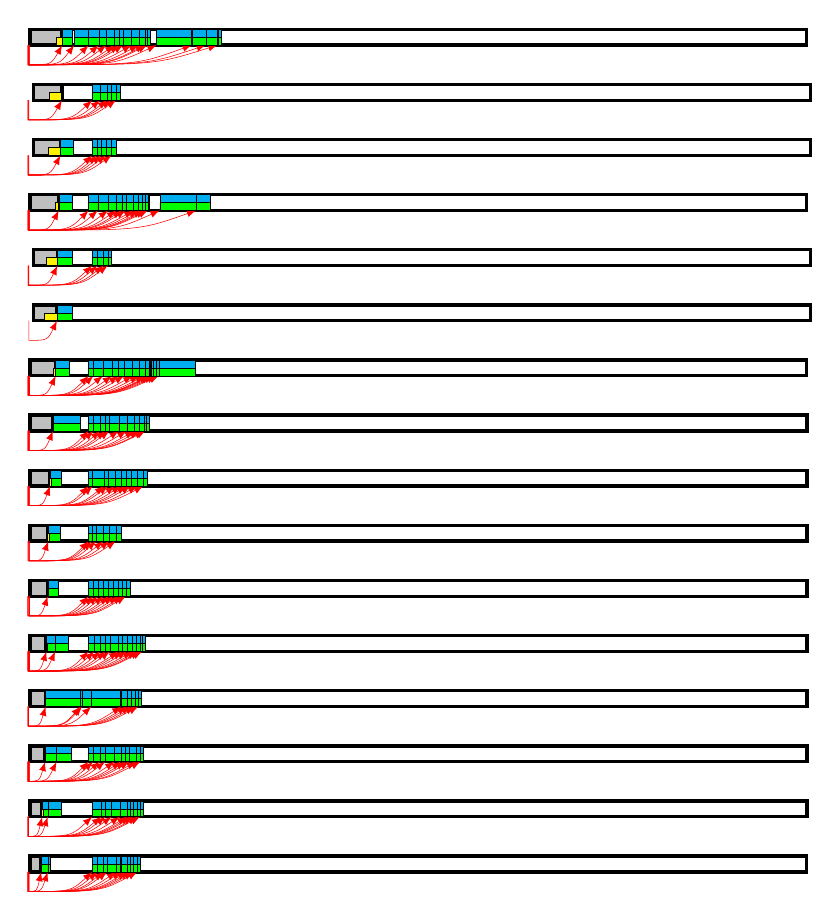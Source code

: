 
%%%%%%%%%%%%%%%%%%% VM 0
\filldraw[draw=black,fill=lightgray,very thick] (0.0,0.0) rectangle (0.136,0.2);
\filldraw[draw=black,fill=white, very thick] (0.136,0.0) rectangle (9.864,0.2);
%%%% JOB 49664
\filldraw[draw=black,fill=cyan, very thin] (1.164,0.0) rectangle (1.231,0.2);
%%%% JOB 49678
\filldraw[draw=black,fill=cyan, very thin] (1.231,0.0) rectangle (1.275,0.2);
%%%% JOB 49681
\filldraw[draw=black,fill=cyan, very thin] (1.275,0.0) rectangle (1.317,0.2);
%%%% JOB 49689
\filldraw[draw=black,fill=cyan, very thin] (1.317,0.0) rectangle (1.367,0.2);
%%%% JOB 49696
\filldraw[draw=black,fill=cyan, very thin] (1.367,0.0) rectangle (1.4,0.2);
%%%% JOB 49599
\filldraw[draw=black,fill=cyan, very thin] (0.792,0.0) rectangle (0.858,0.2);
%%%% JOB 49611
\filldraw[draw=black,fill=cyan, very thin] (0.858,0.0) rectangle (0.933,0.2);
%%%% JOB 49625
\filldraw[draw=black,fill=cyan, very thin] (0.933,0.0) rectangle (0.983,0.2);
%%%% JOB 49634
\filldraw[draw=black,fill=cyan, very thin] (0.983,0.0) rectangle (1.097,0.2);
%%%% JOB 49653
\filldraw[draw=black,fill=cyan, very thin] (1.097,0.0) rectangle (1.142,0.2);
%%%% JOB 49564
\filldraw[draw=black,fill=cyan, very thin] (0.144,0.0) rectangle (0.228,0.2);
%%%% JOB 49571
\filldraw[draw=black,fill=cyan, very thin] (0.228,0.0) rectangle (0.261,0.2);
\draw[->,color=red,>=latex,very thin] (-0.014,0.0) -- (-0.014,-0.25) .. controls (0.771,-0.25) .. (1.164,0.0);
\draw[->,color=red,>=latex,very thin] (-0.014,0.0) -- (-0.014,-0.25) .. controls (0.816,-0.25) .. (1.231,0.0);
\draw[->,color=red,>=latex,very thin] (-0.014,0.0) -- (-0.014,-0.25) .. controls (0.845,-0.25) .. (1.275,0.0);
\draw[->,color=red,>=latex,very thin] (-0.014,0.0) -- (-0.014,-0.25) .. controls (0.873,-0.25) .. (1.317,0.0);
\draw[->,color=red,>=latex,very thin] (-0.014,0.0) -- (-0.014,-0.25) .. controls (0.906,-0.25) .. (1.367,0.0);
\draw[->,color=red,>=latex,very thin] (-0.022,0.0) -- (-0.022,-0.25) .. controls (0.52,-0.25) .. (0.792,0.0);
\draw[->,color=red,>=latex,very thin] (-0.022,0.0) -- (-0.022,-0.25) .. controls (0.565,-0.25) .. (0.858,0.0);
\draw[->,color=red,>=latex,very thin] (-0.022,0.0) -- (-0.022,-0.25) .. controls (0.615,-0.25) .. (0.933,0.0);
\draw[->,color=red,>=latex,very thin] (-0.022,0.0) -- (-0.022,-0.25) .. controls (0.648,-0.25) .. (0.983,0.0);
\draw[->,color=red,>=latex,very thin] (-0.022,0.0) -- (-0.022,-0.25) .. controls (0.724,-0.25) .. (1.097,0.0);
\draw[->,color=red,>=latex,very thin] (-0.025,0.0) -- (-0.025,-0.25) .. controls (0.088,-0.25) .. (0.144,0.0);
\draw[->,color=red,>=latex,very thin] (-0.025,0.0) -- (-0.025,-0.25) .. controls (0.144,-0.25) .. (0.228,0.0);
\filldraw[draw=black,fill=red,very thin] (1.164,0.0) rectangle (1.164,0.1);
\filldraw[draw=black,fill=green,very thin] (1.164,0.0) rectangle (1.231,0.1);
\filldraw[draw=black,fill=orange,very thin] (1.231,0.0) rectangle (1.231,0.1);
\filldraw[draw=black,fill=red,very thin] (1.231,0.0) rectangle (1.231,0.1);
\filldraw[draw=black,fill=green,very thin] (1.231,0.0) rectangle (1.275,0.1);
\filldraw[draw=black,fill=orange,very thin] (1.275,0.0) rectangle (1.275,0.1);
\filldraw[draw=black,fill=red,very thin] (1.275,0.0) rectangle (1.275,0.1);
\filldraw[draw=black,fill=green,very thin] (1.275,0.0) rectangle (1.317,0.1);
\filldraw[draw=black,fill=orange,very thin] (1.317,0.0) rectangle (1.317,0.1);
\filldraw[draw=black,fill=red,very thin] (1.317,0.0) rectangle (1.317,0.1);
\filldraw[draw=black,fill=green,very thin] (1.317,0.0) rectangle (1.367,0.1);
\filldraw[draw=black,fill=orange,very thin] (1.367,0.0) rectangle (1.367,0.1);
\filldraw[draw=black,fill=red,very thin] (1.367,0.0) rectangle (1.367,0.1);
\filldraw[draw=black,fill=green,very thin] (1.367,0.0) rectangle (1.4,0.1);
\filldraw[draw=black,fill=orange,very thin] (1.4,0.0) rectangle (1.4,0.1);
\filldraw[draw=black,fill=red,very thin] (0.792,0.0) rectangle (0.792,0.1);
\filldraw[draw=black,fill=green,very thin] (0.792,0.0) rectangle (0.858,0.1);
\filldraw[draw=black,fill=orange,very thin] (0.858,0.0) rectangle (0.858,0.1);
\filldraw[draw=black,fill=red,very thin] (0.858,0.0) rectangle (0.858,0.1);
\filldraw[draw=black,fill=green,very thin] (0.858,0.0) rectangle (0.933,0.1);
\filldraw[draw=black,fill=orange,very thin] (0.933,0.0) rectangle (0.933,0.1);
\filldraw[draw=black,fill=red,very thin] (0.933,0.0) rectangle (0.933,0.1);
\filldraw[draw=black,fill=green,very thin] (0.933,0.0) rectangle (0.983,0.1);
\filldraw[draw=black,fill=orange,very thin] (0.983,0.0) rectangle (0.983,0.1);
\filldraw[draw=black,fill=red,very thin] (0.983,0.0) rectangle (0.983,0.1);
\filldraw[draw=black,fill=green,very thin] (0.983,0.0) rectangle (1.097,0.1);
\filldraw[draw=black,fill=orange,very thin] (1.097,0.0) rectangle (1.097,0.1);
\filldraw[draw=black,fill=red,very thin] (1.097,0.0) rectangle (1.097,0.1);
\filldraw[draw=black,fill=green,very thin] (1.097,0.0) rectangle (1.142,0.1);
\filldraw[draw=black,fill=orange,very thin] (1.142,0.0) rectangle (1.142,0.1);
\filldraw[draw=black,fill=red,very thin] (0.144,0.0) rectangle (0.144,0.1);
\filldraw[draw=black,fill=green,very thin] (0.144,0.0) rectangle (0.228,0.1);
\filldraw[draw=black,fill=orange,very thin] (0.228,0.0) rectangle (0.228,0.1);
\filldraw[draw=black,fill=red,very thin] (0.228,0.0) rectangle (0.228,0.1);
\filldraw[draw=black,fill=green,very thin] (0.228,0.0) rectangle (0.261,0.1);
\filldraw[draw=black,fill=orange,very thin] (0.261,0.0) rectangle (0.261,0.1);
\filldraw[draw=black,fill=yellow,very thin] (0.133,0.0) rectangle (0.136,0.1);

%%%%%%%%%%%%%%%%%%% VM 1
\filldraw[draw=black,fill=lightgray,very thick] (0.0,0.7) rectangle (0.15,0.9);
\filldraw[draw=black,fill=white, very thick] (0.15,0.7) rectangle (9.867,0.9);
%%%% JOB 49677
\filldraw[draw=black,fill=cyan, very thin] (1.231,0.7) rectangle (1.275,0.9);
%%%% JOB 49680
\filldraw[draw=black,fill=cyan, very thin] (1.275,0.7) rectangle (1.311,0.9);
%%%% JOB 49687
\filldraw[draw=black,fill=cyan, very thin] (1.311,0.7) rectangle (1.367,0.9);
%%%% JOB 49695
\filldraw[draw=black,fill=cyan, very thin] (1.367,0.7) rectangle (1.4,0.9);
%%%% JOB 49703
\filldraw[draw=black,fill=cyan, very thin] (1.4,0.7) rectangle (1.439,0.9);
%%%% JOB 49570
\filldraw[draw=black,fill=cyan, very thin] (0.228,0.7) rectangle (0.4,0.9);
%%%% JOB 49598
\filldraw[draw=black,fill=cyan, very thin] (0.792,0.7) rectangle (0.906,0.9);
%%%% JOB 49620
\filldraw[draw=black,fill=cyan, very thin] (0.906,0.7) rectangle (0.961,0.9);
%%%% JOB 49631
\filldraw[draw=black,fill=cyan, very thin] (0.961,0.7) rectangle (1.039,0.9);
%%%% JOB 49644
\filldraw[draw=black,fill=cyan, very thin] (1.039,0.7) rectangle (1.142,0.9);
%%%% JOB 49660
\filldraw[draw=black,fill=cyan, very thin] (1.142,0.7) rectangle (1.231,0.9);
%%%% JOB 49565
\filldraw[draw=black,fill=cyan, very thin] (0.156,0.7) rectangle (0.228,0.9);
\draw[->,color=red,>=latex,very thin] (-0.017,0.7) -- (-0.017,0.45) .. controls (0.815,0.45) .. (1.231,0.7);
\draw[->,color=red,>=latex,very thin] (-0.017,0.7) -- (-0.017,0.45) .. controls (0.844,0.45) .. (1.275,0.7);
\draw[->,color=red,>=latex,very thin] (-0.017,0.7) -- (-0.017,0.45) .. controls (0.869,0.45) .. (1.311,0.7);
\draw[->,color=red,>=latex,very thin] (-0.017,0.7) -- (-0.017,0.45) .. controls (0.906,0.45) .. (1.367,0.7);
\draw[->,color=red,>=latex,very thin] (-0.017,0.7) -- (-0.017,0.45) .. controls (0.928,0.45) .. (1.4,0.7);
\draw[->,color=red,>=latex,very thin] (-0.019,0.7) -- (-0.019,0.45) .. controls (0.145,0.45) .. (0.228,0.7);
\draw[->,color=red,>=latex,very thin] (-0.022,0.7) -- (-0.022,0.45) .. controls (0.52,0.45) .. (0.792,0.7);
\draw[->,color=red,>=latex,very thin] (-0.022,0.7) -- (-0.022,0.45) .. controls (0.596,0.45) .. (0.906,0.7);
\draw[->,color=red,>=latex,very thin] (-0.022,0.7) -- (-0.022,0.45) .. controls (0.633,0.45) .. (0.961,0.7);
\draw[->,color=red,>=latex,very thin] (-0.022,0.7) -- (-0.022,0.45) .. controls (0.685,0.45) .. (1.039,0.7);
\draw[->,color=red,>=latex,very thin] (-0.022,0.7) -- (-0.022,0.45) .. controls (0.754,0.45) .. (1.142,0.7);
\draw[->,color=red,>=latex,very thin] (-0.025,0.7) -- (-0.025,0.45) .. controls (0.095,0.45) .. (0.156,0.7);
\filldraw[draw=black,fill=red,very thin] (1.231,0.7) rectangle (1.231,0.8);
\filldraw[draw=black,fill=green,very thin] (1.231,0.7) rectangle (1.275,0.8);
\filldraw[draw=black,fill=orange,very thin] (1.275,0.7) rectangle (1.275,0.8);
\filldraw[draw=black,fill=red,very thin] (1.275,0.7) rectangle (1.275,0.8);
\filldraw[draw=black,fill=green,very thin] (1.275,0.7) rectangle (1.311,0.8);
\filldraw[draw=black,fill=orange,very thin] (1.311,0.7) rectangle (1.311,0.8);
\filldraw[draw=black,fill=red,very thin] (1.311,0.7) rectangle (1.311,0.8);
\filldraw[draw=black,fill=green,very thin] (1.311,0.7) rectangle (1.367,0.8);
\filldraw[draw=black,fill=orange,very thin] (1.367,0.7) rectangle (1.367,0.8);
\filldraw[draw=black,fill=red,very thin] (1.367,0.7) rectangle (1.367,0.8);
\filldraw[draw=black,fill=green,very thin] (1.367,0.7) rectangle (1.4,0.8);
\filldraw[draw=black,fill=orange,very thin] (1.4,0.7) rectangle (1.4,0.8);
\filldraw[draw=black,fill=red,very thin] (1.4,0.7) rectangle (1.4,0.8);
\filldraw[draw=black,fill=green,very thin] (1.4,0.7) rectangle (1.439,0.8);
\filldraw[draw=black,fill=orange,very thin] (1.439,0.7) rectangle (1.439,0.8);
\filldraw[draw=black,fill=red,very thin] (0.228,0.7) rectangle (0.228,0.8);
\filldraw[draw=black,fill=green,very thin] (0.228,0.7) rectangle (0.4,0.8);
\filldraw[draw=black,fill=orange,very thin] (0.4,0.7) rectangle (0.4,0.8);
\filldraw[draw=black,fill=red,very thin] (0.792,0.7) rectangle (0.792,0.8);
\filldraw[draw=black,fill=green,very thin] (0.792,0.7) rectangle (0.906,0.8);
\filldraw[draw=black,fill=orange,very thin] (0.906,0.7) rectangle (0.906,0.8);
\filldraw[draw=black,fill=red,very thin] (0.906,0.7) rectangle (0.906,0.8);
\filldraw[draw=black,fill=green,very thin] (0.906,0.7) rectangle (0.961,0.8);
\filldraw[draw=black,fill=orange,very thin] (0.961,0.7) rectangle (0.961,0.8);
\filldraw[draw=black,fill=red,very thin] (0.961,0.7) rectangle (0.961,0.8);
\filldraw[draw=black,fill=green,very thin] (0.961,0.7) rectangle (1.039,0.8);
\filldraw[draw=black,fill=orange,very thin] (1.039,0.7) rectangle (1.039,0.8);
\filldraw[draw=black,fill=red,very thin] (1.039,0.7) rectangle (1.039,0.8);
\filldraw[draw=black,fill=green,very thin] (1.039,0.7) rectangle (1.142,0.8);
\filldraw[draw=black,fill=orange,very thin] (1.142,0.7) rectangle (1.142,0.8);
\filldraw[draw=black,fill=red,very thin] (1.142,0.7) rectangle (1.142,0.8);
\filldraw[draw=black,fill=green,very thin] (1.142,0.7) rectangle (1.231,0.8);
\filldraw[draw=black,fill=orange,very thin] (1.231,0.7) rectangle (1.231,0.8);
\filldraw[draw=black,fill=red,very thin] (0.156,0.7) rectangle (0.156,0.8);
\filldraw[draw=black,fill=green,very thin] (0.156,0.7) rectangle (0.228,0.8);
\filldraw[draw=black,fill=orange,very thin] (0.228,0.7) rectangle (0.228,0.8);
\filldraw[draw=black,fill=yellow,very thin] (0.167,0.7) rectangle (0.15,0.8);

%%%%%%%%%%%%%%%%%%% VM 2
\filldraw[draw=black,fill=lightgray,very thick] (0.0,1.4) rectangle (0.186,1.6);
\filldraw[draw=black,fill=white, very thick] (0.186,1.4) rectangle (9.867,1.6);
%%%% JOB 49595
\filldraw[draw=black,fill=cyan, very thin] (0.747,1.4) rectangle (0.803,1.6);
%%%% JOB 49605
\filldraw[draw=black,fill=cyan, very thin] (0.803,1.4) rectangle (0.889,1.6);
%%%% JOB 49577
\filldraw[draw=black,fill=cyan, very thin] (0.339,1.4) rectangle (0.531,1.6);
%%%% JOB 49679
\filldraw[draw=black,fill=cyan, very thin] (1.264,1.4) rectangle (1.35,1.6);
%%%% JOB 49692
\filldraw[draw=black,fill=cyan, very thin] (1.35,1.4) rectangle (1.406,1.6);
%%%% JOB 49704
\filldraw[draw=black,fill=cyan, very thin] (1.406,1.4) rectangle (1.439,1.6);
%%%% JOB 49649
\filldraw[draw=black,fill=cyan, very thin] (1.075,1.4) rectangle (1.158,1.6);
%%%% JOB 49662
\filldraw[draw=black,fill=cyan, very thin] (1.158,1.4) rectangle (1.214,1.6);
%%%% JOB 49670
\filldraw[draw=black,fill=cyan, very thin] (1.214,1.4) rectangle (1.264,1.6);
%%%% JOB 49566
\filldraw[draw=black,fill=cyan, very thin] (0.194,1.4) rectangle (0.339,1.6);
%%%% JOB 49616
\filldraw[draw=black,fill=cyan, very thin] (0.889,1.4) rectangle (0.956,1.6);
%%%% JOB 49628
\filldraw[draw=black,fill=cyan, very thin] (0.956,1.4) rectangle (1.075,1.6);
\draw[->,color=red,>=latex,very thin] (-0.008,1.4) -- (-0.008,1.15) .. controls (0.495,1.15) .. (0.747,1.4);
\draw[->,color=red,>=latex,very thin] (-0.008,1.4) -- (-0.008,1.15) .. controls (0.532,1.15) .. (0.803,1.4);
\draw[->,color=red,>=latex,very thin] (-0.019,1.4) -- (-0.019,1.15) .. controls (0.219,1.15) .. (0.339,1.4);
\draw[->,color=red,>=latex,very thin] (-0.019,1.4) -- (-0.019,1.15) .. controls (0.836,1.15) .. (1.264,1.4);
\draw[->,color=red,>=latex,very thin] (-0.019,1.4) -- (-0.019,1.15) .. controls (0.894,1.15) .. (1.35,1.4);
\draw[->,color=red,>=latex,very thin] (-0.019,1.4) -- (-0.019,1.15) .. controls (0.931,1.15) .. (1.406,1.4);
\draw[->,color=red,>=latex,very thin] (-0.022,1.4) -- (-0.022,1.15) .. controls (0.709,1.15) .. (1.075,1.4);
\draw[->,color=red,>=latex,very thin] (-0.022,1.4) -- (-0.022,1.15) .. controls (0.765,1.15) .. (1.158,1.4);
\draw[->,color=red,>=latex,very thin] (-0.022,1.4) -- (-0.022,1.15) .. controls (0.802,1.15) .. (1.214,1.4);
\draw[->,color=red,>=latex,very thin] (-0.025,1.4) -- (-0.025,1.15) .. controls (0.121,1.15) .. (0.194,1.4);
\draw[->,color=red,>=latex,very thin] (-0.025,1.4) -- (-0.025,1.15) .. controls (0.584,1.15) .. (0.889,1.4);
\draw[->,color=red,>=latex,very thin] (-0.025,1.4) -- (-0.025,1.15) .. controls (0.629,1.15) .. (0.956,1.4);
\filldraw[draw=black,fill=red,very thin] (0.747,1.4) rectangle (0.747,1.5);
\filldraw[draw=black,fill=green,very thin] (0.747,1.4) rectangle (0.803,1.5);
\filldraw[draw=black,fill=orange,very thin] (0.803,1.4) rectangle (0.803,1.5);
\filldraw[draw=black,fill=red,very thin] (0.803,1.4) rectangle (0.803,1.5);
\filldraw[draw=black,fill=green,very thin] (0.803,1.4) rectangle (0.889,1.5);
\filldraw[draw=black,fill=orange,very thin] (0.889,1.4) rectangle (0.889,1.5);
\filldraw[draw=black,fill=red,very thin] (0.339,1.4) rectangle (0.339,1.5);
\filldraw[draw=black,fill=green,very thin] (0.339,1.4) rectangle (0.531,1.5);
\filldraw[draw=black,fill=orange,very thin] (0.531,1.4) rectangle (0.531,1.5);
\filldraw[draw=black,fill=red,very thin] (1.264,1.4) rectangle (1.264,1.5);
\filldraw[draw=black,fill=green,very thin] (1.264,1.4) rectangle (1.35,1.5);
\filldraw[draw=black,fill=orange,very thin] (1.35,1.4) rectangle (1.35,1.5);
\filldraw[draw=black,fill=red,very thin] (1.35,1.4) rectangle (1.35,1.5);
\filldraw[draw=black,fill=green,very thin] (1.35,1.4) rectangle (1.406,1.5);
\filldraw[draw=black,fill=orange,very thin] (1.406,1.4) rectangle (1.406,1.5);
\filldraw[draw=black,fill=red,very thin] (1.406,1.4) rectangle (1.406,1.5);
\filldraw[draw=black,fill=green,very thin] (1.406,1.4) rectangle (1.439,1.5);
\filldraw[draw=black,fill=orange,very thin] (1.439,1.4) rectangle (1.439,1.5);
\filldraw[draw=black,fill=red,very thin] (1.075,1.4) rectangle (1.075,1.5);
\filldraw[draw=black,fill=green,very thin] (1.075,1.4) rectangle (1.158,1.5);
\filldraw[draw=black,fill=orange,very thin] (1.158,1.4) rectangle (1.158,1.5);
\filldraw[draw=black,fill=red,very thin] (1.158,1.4) rectangle (1.158,1.5);
\filldraw[draw=black,fill=green,very thin] (1.158,1.4) rectangle (1.214,1.5);
\filldraw[draw=black,fill=orange,very thin] (1.214,1.4) rectangle (1.214,1.5);
\filldraw[draw=black,fill=red,very thin] (1.214,1.4) rectangle (1.214,1.5);
\filldraw[draw=black,fill=green,very thin] (1.214,1.4) rectangle (1.264,1.5);
\filldraw[draw=black,fill=orange,very thin] (1.264,1.4) rectangle (1.264,1.5);
\filldraw[draw=black,fill=red,very thin] (0.194,1.4) rectangle (0.194,1.5);
\filldraw[draw=black,fill=green,very thin] (0.194,1.4) rectangle (0.339,1.5);
\filldraw[draw=black,fill=orange,very thin] (0.339,1.4) rectangle (0.339,1.5);
\filldraw[draw=black,fill=red,very thin] (0.889,1.4) rectangle (0.889,1.5);
\filldraw[draw=black,fill=green,very thin] (0.889,1.4) rectangle (0.956,1.5);
\filldraw[draw=black,fill=orange,very thin] (0.956,1.4) rectangle (0.956,1.5);
\filldraw[draw=black,fill=red,very thin] (0.956,1.4) rectangle (0.956,1.5);
\filldraw[draw=black,fill=green,very thin] (0.956,1.4) rectangle (1.075,1.5);
\filldraw[draw=black,fill=orange,very thin] (1.075,1.4) rectangle (1.075,1.5);
\filldraw[draw=black,fill=yellow,very thin] (0.183,1.4) rectangle (0.186,1.5);

%%%%%%%%%%%%%%%%%%% VM 3
\filldraw[draw=black,fill=lightgray,very thick] (0.0,2.1) rectangle (0.197,2.3);
\filldraw[draw=black,fill=white, very thick] (0.197,2.1) rectangle (9.867,2.3);
%%%% JOB 49663
\filldraw[draw=black,fill=cyan, very thin] (1.164,2.1) rectangle (1.231,2.3);
%%%% JOB 49676
\filldraw[draw=black,fill=cyan, very thin] (1.231,2.1) rectangle (1.281,2.3);
%%%% JOB 49683
\filldraw[draw=black,fill=cyan, very thin] (1.281,2.1) rectangle (1.333,2.3);
%%%% JOB 49691
\filldraw[draw=black,fill=cyan, very thin] (1.333,2.1) rectangle (1.378,2.3);
%%%% JOB 49698
\filldraw[draw=black,fill=cyan, very thin] (1.378,2.1) rectangle (1.411,2.3);
%%%% JOB 49585
\filldraw[draw=black,fill=cyan, very thin] (0.642,2.1) rectangle (0.664,2.3);
%%%% JOB 49596
\filldraw[draw=black,fill=cyan, very thin] (0.781,2.1) rectangle (1.153,2.3);
%%%% JOB 49567
\filldraw[draw=black,fill=cyan, very thin] (0.2,2.1) rectangle (0.642,2.3);
%%%% JOB 49586
\filldraw[draw=black,fill=cyan, very thin] (0.664,2.1) rectangle (0.781,2.3);
\draw[->,color=red,>=latex,very thin] (-0.017,2.1) -- (-0.017,1.85) .. controls (0.77,1.85) .. (1.164,2.1);
\draw[->,color=red,>=latex,very thin] (-0.017,2.1) -- (-0.017,1.85) .. controls (0.815,1.85) .. (1.231,2.1);
\draw[->,color=red,>=latex,very thin] (-0.017,2.1) -- (-0.017,1.85) .. controls (0.848,1.85) .. (1.281,2.1);
\draw[->,color=red,>=latex,very thin] (-0.017,2.1) -- (-0.017,1.85) .. controls (0.883,1.85) .. (1.333,2.1);
\draw[->,color=red,>=latex,very thin] (-0.017,2.1) -- (-0.017,1.85) .. controls (0.913,1.85) .. (1.378,2.1);
\draw[->,color=red,>=latex,very thin] (-0.019,2.1) -- (-0.019,1.85) .. controls (0.421,1.85) .. (0.642,2.1);
\draw[->,color=red,>=latex,very thin] (-0.019,2.1) -- (-0.019,1.85) .. controls (0.514,1.85) .. (0.781,2.1);
\draw[->,color=red,>=latex,very thin] (-0.025,2.1) -- (-0.025,1.85) .. controls (0.125,1.85) .. (0.2,2.1);
\draw[->,color=red,>=latex,very thin] (-0.025,2.1) -- (-0.025,1.85) .. controls (0.434,1.85) .. (0.664,2.1);
\filldraw[draw=black,fill=red,very thin] (1.164,2.1) rectangle (1.164,2.2);
\filldraw[draw=black,fill=green,very thin] (1.164,2.1) rectangle (1.231,2.2);
\filldraw[draw=black,fill=orange,very thin] (1.231,2.1) rectangle (1.231,2.2);
\filldraw[draw=black,fill=red,very thin] (1.231,2.1) rectangle (1.231,2.2);
\filldraw[draw=black,fill=green,very thin] (1.231,2.1) rectangle (1.281,2.2);
\filldraw[draw=black,fill=orange,very thin] (1.281,2.1) rectangle (1.281,2.2);
\filldraw[draw=black,fill=red,very thin] (1.281,2.1) rectangle (1.281,2.2);
\filldraw[draw=black,fill=green,very thin] (1.281,2.1) rectangle (1.333,2.2);
\filldraw[draw=black,fill=orange,very thin] (1.333,2.1) rectangle (1.333,2.2);
\filldraw[draw=black,fill=red,very thin] (1.333,2.1) rectangle (1.333,2.2);
\filldraw[draw=black,fill=green,very thin] (1.333,2.1) rectangle (1.378,2.2);
\filldraw[draw=black,fill=orange,very thin] (1.378,2.1) rectangle (1.378,2.2);
\filldraw[draw=black,fill=red,very thin] (1.378,2.1) rectangle (1.378,2.2);
\filldraw[draw=black,fill=green,very thin] (1.378,2.1) rectangle (1.411,2.2);
\filldraw[draw=black,fill=orange,very thin] (1.411,2.1) rectangle (1.411,2.2);
\filldraw[draw=black,fill=red,very thin] (0.642,2.1) rectangle (0.642,2.2);
\filldraw[draw=black,fill=green,very thin] (0.642,2.1) rectangle (0.664,2.2);
\filldraw[draw=black,fill=orange,very thin] (0.664,2.1) rectangle (0.664,2.2);
\filldraw[draw=black,fill=red,very thin] (0.781,2.1) rectangle (0.781,2.2);
\filldraw[draw=black,fill=green,very thin] (0.781,2.1) rectangle (1.153,2.2);
\filldraw[draw=black,fill=orange,very thin] (1.153,2.1) rectangle (1.153,2.2);
\filldraw[draw=black,fill=red,very thin] (0.2,2.1) rectangle (0.2,2.2);
\filldraw[draw=black,fill=green,very thin] (0.2,2.1) rectangle (0.642,2.2);
\filldraw[draw=black,fill=orange,very thin] (0.642,2.1) rectangle (0.642,2.2);
\filldraw[draw=black,fill=red,very thin] (0.664,2.1) rectangle (0.664,2.2);
\filldraw[draw=black,fill=green,very thin] (0.664,2.1) rectangle (0.781,2.2);
\filldraw[draw=black,fill=orange,very thin] (0.781,2.1) rectangle (0.781,2.2);
\filldraw[draw=black,fill=yellow,very thin] (0.2,2.1) rectangle (0.197,2.2);

%%%%%%%%%%%%%%%%%%% VM 4
\filldraw[draw=black,fill=lightgray,very thick] (0.0,2.8) rectangle (0.206,3.0);
\filldraw[draw=black,fill=white, very thick] (0.206,2.8) rectangle (9.867,3.0);
%%%% JOB 49594
\filldraw[draw=black,fill=cyan, very thin] (0.747,2.8) rectangle (0.819,3.0);
%%%% JOB 49608
\filldraw[draw=black,fill=cyan, very thin] (0.819,2.8) rectangle (0.894,3.0);
%%%% JOB 49618
\filldraw[draw=black,fill=cyan, very thin] (0.894,2.8) rectangle (0.961,3.0);
%%%% JOB 49630
\filldraw[draw=black,fill=cyan, very thin] (0.961,2.8) rectangle (1.017,3.0);
%%%% JOB 49642
\filldraw[draw=black,fill=cyan, very thin] (1.017,2.8) rectangle (1.125,3.0);
%%%% JOB 49575
\filldraw[draw=black,fill=cyan, very thin] (0.322,2.8) rectangle (0.492,3.0);
%%%% JOB 49675
\filldraw[draw=black,fill=cyan, very thin] (1.231,2.8) rectangle (1.3,3.0);
%%%% JOB 49685
\filldraw[draw=black,fill=cyan, very thin] (1.3,2.8) rectangle (1.356,3.0);
%%%% JOB 49693
\filldraw[draw=black,fill=cyan, very thin] (1.356,2.8) rectangle (1.4,3.0);
%%%% JOB 49702
\filldraw[draw=black,fill=cyan, very thin] (1.4,2.8) rectangle (1.428,3.0);
%%%% JOB 49705
\filldraw[draw=black,fill=cyan, very thin] (1.428,2.8) rectangle (1.461,3.0);
%%%% JOB 49568
\filldraw[draw=black,fill=cyan, very thin] (0.211,2.8) rectangle (0.322,3.0);
%%%% JOB 49657
\filldraw[draw=black,fill=cyan, very thin] (1.125,2.8) rectangle (1.175,3.0);
%%%% JOB 49667
\filldraw[draw=black,fill=cyan, very thin] (1.175,2.8) rectangle (1.231,3.0);
\draw[->,color=red,>=latex,very thin] (-0.008,2.8) -- (-0.008,2.55) .. controls (0.495,2.55) .. (0.747,2.8);
\draw[->,color=red,>=latex,very thin] (-0.008,2.8) -- (-0.008,2.55) .. controls (0.544,2.55) .. (0.819,2.8);
\draw[->,color=red,>=latex,very thin] (-0.008,2.8) -- (-0.008,2.55) .. controls (0.594,2.55) .. (0.894,2.8);
\draw[->,color=red,>=latex,very thin] (-0.008,2.8) -- (-0.008,2.55) .. controls (0.638,2.55) .. (0.961,2.8);
\draw[->,color=red,>=latex,very thin] (-0.008,2.8) -- (-0.008,2.55) .. controls (0.675,2.55) .. (1.017,2.8);
\draw[->,color=red,>=latex,very thin] (-0.014,2.8) -- (-0.014,2.55) .. controls (0.21,2.55) .. (0.322,2.8);
\draw[->,color=red,>=latex,very thin] (-0.017,2.8) -- (-0.017,2.55) .. controls (0.815,2.55) .. (1.231,2.8);
\draw[->,color=red,>=latex,very thin] (-0.017,2.8) -- (-0.017,2.55) .. controls (0.861,2.55) .. (1.3,2.8);
\draw[->,color=red,>=latex,very thin] (-0.017,2.8) -- (-0.017,2.55) .. controls (0.898,2.55) .. (1.356,2.8);
\draw[->,color=red,>=latex,very thin] (-0.017,2.8) -- (-0.017,2.55) .. controls (0.928,2.55) .. (1.4,2.8);
\draw[->,color=red,>=latex,very thin] (-0.017,2.8) -- (-0.017,2.55) .. controls (0.946,2.55) .. (1.428,2.8);
\draw[->,color=red,>=latex,very thin] (-0.025,2.8) -- (-0.025,2.55) .. controls (0.132,2.55) .. (0.211,2.8);
\draw[->,color=red,>=latex,very thin] (-0.025,2.8) -- (-0.025,2.55) .. controls (0.742,2.55) .. (1.125,2.8);
\draw[->,color=red,>=latex,very thin] (-0.025,2.8) -- (-0.025,2.55) .. controls (0.775,2.55) .. (1.175,2.8);
\filldraw[draw=black,fill=red,very thin] (0.747,2.8) rectangle (0.747,2.9);
\filldraw[draw=black,fill=green,very thin] (0.747,2.8) rectangle (0.819,2.9);
\filldraw[draw=black,fill=orange,very thin] (0.819,2.8) rectangle (0.819,2.9);
\filldraw[draw=black,fill=red,very thin] (0.819,2.8) rectangle (0.819,2.9);
\filldraw[draw=black,fill=green,very thin] (0.819,2.8) rectangle (0.894,2.9);
\filldraw[draw=black,fill=orange,very thin] (0.894,2.8) rectangle (0.894,2.9);
\filldraw[draw=black,fill=red,very thin] (0.894,2.8) rectangle (0.894,2.9);
\filldraw[draw=black,fill=green,very thin] (0.894,2.8) rectangle (0.961,2.9);
\filldraw[draw=black,fill=orange,very thin] (0.961,2.8) rectangle (0.961,2.9);
\filldraw[draw=black,fill=red,very thin] (0.961,2.8) rectangle (0.961,2.9);
\filldraw[draw=black,fill=green,very thin] (0.961,2.8) rectangle (1.017,2.9);
\filldraw[draw=black,fill=orange,very thin] (1.017,2.8) rectangle (1.017,2.9);
\filldraw[draw=black,fill=red,very thin] (1.017,2.8) rectangle (1.017,2.9);
\filldraw[draw=black,fill=green,very thin] (1.017,2.8) rectangle (1.125,2.9);
\filldraw[draw=black,fill=orange,very thin] (1.125,2.8) rectangle (1.125,2.9);
\filldraw[draw=black,fill=red,very thin] (0.322,2.8) rectangle (0.322,2.9);
\filldraw[draw=black,fill=green,very thin] (0.322,2.8) rectangle (0.492,2.9);
\filldraw[draw=black,fill=orange,very thin] (0.492,2.8) rectangle (0.492,2.9);
\filldraw[draw=black,fill=red,very thin] (1.231,2.8) rectangle (1.231,2.9);
\filldraw[draw=black,fill=green,very thin] (1.231,2.8) rectangle (1.3,2.9);
\filldraw[draw=black,fill=orange,very thin] (1.3,2.8) rectangle (1.3,2.9);
\filldraw[draw=black,fill=red,very thin] (1.3,2.8) rectangle (1.3,2.9);
\filldraw[draw=black,fill=green,very thin] (1.3,2.8) rectangle (1.356,2.9);
\filldraw[draw=black,fill=orange,very thin] (1.356,2.8) rectangle (1.356,2.9);
\filldraw[draw=black,fill=red,very thin] (1.356,2.8) rectangle (1.356,2.9);
\filldraw[draw=black,fill=green,very thin] (1.356,2.8) rectangle (1.4,2.9);
\filldraw[draw=black,fill=orange,very thin] (1.4,2.8) rectangle (1.4,2.9);
\filldraw[draw=black,fill=red,very thin] (1.4,2.8) rectangle (1.4,2.9);
\filldraw[draw=black,fill=green,very thin] (1.4,2.8) rectangle (1.428,2.9);
\filldraw[draw=black,fill=orange,very thin] (1.428,2.8) rectangle (1.428,2.9);
\filldraw[draw=black,fill=red,very thin] (1.428,2.8) rectangle (1.428,2.9);
\filldraw[draw=black,fill=green,very thin] (1.428,2.8) rectangle (1.461,2.9);
\filldraw[draw=black,fill=orange,very thin] (1.461,2.8) rectangle (1.461,2.9);
\filldraw[draw=black,fill=red,very thin] (0.211,2.8) rectangle (0.211,2.9);
\filldraw[draw=black,fill=green,very thin] (0.211,2.8) rectangle (0.322,2.9);
\filldraw[draw=black,fill=orange,very thin] (0.322,2.8) rectangle (0.322,2.9);
\filldraw[draw=black,fill=red,very thin] (1.125,2.8) rectangle (1.125,2.9);
\filldraw[draw=black,fill=green,very thin] (1.125,2.8) rectangle (1.175,2.9);
\filldraw[draw=black,fill=orange,very thin] (1.175,2.8) rectangle (1.175,2.9);
\filldraw[draw=black,fill=red,very thin] (1.175,2.8) rectangle (1.175,2.9);
\filldraw[draw=black,fill=green,very thin] (1.175,2.8) rectangle (1.231,2.9);
\filldraw[draw=black,fill=orange,very thin] (1.231,2.8) rectangle (1.231,2.9);
\filldraw[draw=black,fill=yellow,very thin] (0.217,2.8) rectangle (0.206,2.9);

%%%%%%%%%%%%%%%%%%% VM 5
\filldraw[draw=black,fill=lightgray,very thick] (0.0,3.5) rectangle (0.219,3.7);
\filldraw[draw=black,fill=white, very thick] (0.219,3.5) rectangle (9.869,3.7);
%%%% JOB 49614
\filldraw[draw=black,fill=cyan, very thin] (0.864,3.5) rectangle (0.933,3.7);
%%%% JOB 49624
\filldraw[draw=black,fill=cyan, very thin] (0.933,3.5) rectangle (1.0,3.7);
%%%% JOB 49639
\filldraw[draw=black,fill=cyan, very thin] (1.0,3.5) rectangle (1.056,3.7);
%%%% JOB 49593
\filldraw[draw=black,fill=cyan, very thin] (0.747,3.5) rectangle (0.803,3.7);
%%%% JOB 49604
\filldraw[draw=black,fill=cyan, very thin] (0.803,3.5) rectangle (0.864,3.7);
%%%% JOB 49666
\filldraw[draw=black,fill=cyan, very thin] (1.175,3.5) rectangle (1.219,3.7);
%%%% JOB 49672
\filldraw[draw=black,fill=cyan, very thin] (1.219,3.5) rectangle (1.275,3.7);
%%%% JOB 49569
\filldraw[draw=black,fill=cyan, very thin] (0.228,3.5) rectangle (0.361,3.7);
%%%% JOB 49647
\filldraw[draw=black,fill=cyan, very thin] (1.056,3.5) rectangle (1.119,3.7);
%%%% JOB 49655
\filldraw[draw=black,fill=cyan, very thin] (1.119,3.5) rectangle (1.175,3.7);
\draw[->,color=red,>=latex,very thin] (-0.008,3.5) -- (-0.008,3.25) .. controls (0.573,3.25) .. (0.864,3.5);
\draw[->,color=red,>=latex,very thin] (-0.008,3.5) -- (-0.008,3.25) .. controls (0.619,3.25) .. (0.933,3.5);
\draw[->,color=red,>=latex,very thin] (-0.008,3.5) -- (-0.008,3.25) .. controls (0.664,3.25) .. (1.0,3.5);
\draw[->,color=red,>=latex,very thin] (-0.011,3.5) -- (-0.011,3.25) .. controls (0.494,3.25) .. (0.747,3.5);
\draw[->,color=red,>=latex,very thin] (-0.011,3.5) -- (-0.011,3.25) .. controls (0.531,3.25) .. (0.803,3.5);
\draw[->,color=red,>=latex,very thin] (-0.014,3.5) -- (-0.014,3.25) .. controls (0.779,3.25) .. (1.175,3.5);
\draw[->,color=red,>=latex,very thin] (-0.014,3.5) -- (-0.014,3.25) .. controls (0.808,3.25) .. (1.219,3.5);
\draw[->,color=red,>=latex,very thin] (-0.025,3.5) -- (-0.025,3.25) .. controls (0.144,3.25) .. (0.228,3.5);
\draw[->,color=red,>=latex,very thin] (-0.025,3.5) -- (-0.025,3.25) .. controls (0.695,3.25) .. (1.056,3.5);
\draw[->,color=red,>=latex,very thin] (-0.025,3.5) -- (-0.025,3.25) .. controls (0.738,3.25) .. (1.119,3.5);
\filldraw[draw=black,fill=red,very thin] (0.864,3.5) rectangle (0.864,3.6);
\filldraw[draw=black,fill=green,very thin] (0.864,3.5) rectangle (0.933,3.6);
\filldraw[draw=black,fill=orange,very thin] (0.933,3.5) rectangle (0.933,3.6);
\filldraw[draw=black,fill=red,very thin] (0.933,3.5) rectangle (0.933,3.6);
\filldraw[draw=black,fill=green,very thin] (0.933,3.5) rectangle (1.0,3.6);
\filldraw[draw=black,fill=orange,very thin] (1.0,3.5) rectangle (1.0,3.6);
\filldraw[draw=black,fill=red,very thin] (1.0,3.5) rectangle (1.0,3.6);
\filldraw[draw=black,fill=green,very thin] (1.0,3.5) rectangle (1.056,3.6);
\filldraw[draw=black,fill=orange,very thin] (1.056,3.5) rectangle (1.056,3.6);
\filldraw[draw=black,fill=red,very thin] (0.747,3.5) rectangle (0.747,3.6);
\filldraw[draw=black,fill=green,very thin] (0.747,3.5) rectangle (0.803,3.6);
\filldraw[draw=black,fill=orange,very thin] (0.803,3.5) rectangle (0.803,3.6);
\filldraw[draw=black,fill=red,very thin] (0.803,3.5) rectangle (0.803,3.6);
\filldraw[draw=black,fill=green,very thin] (0.803,3.5) rectangle (0.864,3.6);
\filldraw[draw=black,fill=orange,very thin] (0.864,3.5) rectangle (0.864,3.6);
\filldraw[draw=black,fill=red,very thin] (1.175,3.5) rectangle (1.175,3.6);
\filldraw[draw=black,fill=green,very thin] (1.175,3.5) rectangle (1.219,3.6);
\filldraw[draw=black,fill=orange,very thin] (1.219,3.5) rectangle (1.219,3.6);
\filldraw[draw=black,fill=red,very thin] (1.219,3.5) rectangle (1.219,3.6);
\filldraw[draw=black,fill=green,very thin] (1.219,3.5) rectangle (1.275,3.6);
\filldraw[draw=black,fill=orange,very thin] (1.275,3.5) rectangle (1.275,3.6);
\filldraw[draw=black,fill=red,very thin] (0.228,3.5) rectangle (0.228,3.6);
\filldraw[draw=black,fill=green,very thin] (0.228,3.5) rectangle (0.361,3.6);
\filldraw[draw=black,fill=orange,very thin] (0.361,3.5) rectangle (0.361,3.6);
\filldraw[draw=black,fill=red,very thin] (1.056,3.5) rectangle (1.056,3.6);
\filldraw[draw=black,fill=green,very thin] (1.056,3.5) rectangle (1.119,3.6);
\filldraw[draw=black,fill=orange,very thin] (1.119,3.5) rectangle (1.119,3.6);
\filldraw[draw=black,fill=red,very thin] (1.119,3.5) rectangle (1.119,3.6);
\filldraw[draw=black,fill=green,very thin] (1.119,3.5) rectangle (1.175,3.6);
\filldraw[draw=black,fill=orange,very thin] (1.175,3.5) rectangle (1.175,3.6);
\filldraw[draw=black,fill=yellow,very thin] (0.233,3.5) rectangle (0.219,3.6);

%%%%%%%%%%%%%%%%%%% VM 6
\filldraw[draw=black,fill=lightgray,very thick] (0.0,4.2) rectangle (0.225,4.4);
\filldraw[draw=black,fill=white, very thick] (0.225,4.2) rectangle (9.869,4.4);
%%%% JOB 49592
\filldraw[draw=black,fill=cyan, very thin] (0.747,4.2) rectangle (0.786,4.4);
%%%% JOB 49597
\filldraw[draw=black,fill=cyan, very thin] (0.786,4.2) rectangle (0.842,4.4);
%%%% JOB 49609
\filldraw[draw=black,fill=cyan, very thin] (0.842,4.2) rectangle (0.933,4.4);
%%%% JOB 49623
\filldraw[draw=black,fill=cyan, very thin] (0.933,4.2) rectangle (1.011,4.4);
%%%% JOB 49641
\filldraw[draw=black,fill=cyan, very thin] (1.011,4.2) rectangle (1.092,4.4);
%%%% JOB 49572
\filldraw[draw=black,fill=cyan, very thin] (0.233,4.2) rectangle (0.389,4.4);
%%%% JOB 49651
\filldraw[draw=black,fill=cyan, very thin] (1.092,4.2) rectangle (1.164,4.4);
\draw[->,color=red,>=latex,very thin] (-0.011,4.2) -- (-0.011,3.95) .. controls (0.494,3.95) .. (0.747,4.2);
\draw[->,color=red,>=latex,very thin] (-0.011,4.2) -- (-0.011,3.95) .. controls (0.52,3.95) .. (0.786,4.2);
\draw[->,color=red,>=latex,very thin] (-0.011,4.2) -- (-0.011,3.95) .. controls (0.557,3.95) .. (0.842,4.2);
\draw[->,color=red,>=latex,very thin] (-0.011,4.2) -- (-0.011,3.95) .. controls (0.619,3.95) .. (0.933,4.2);
\draw[->,color=red,>=latex,very thin] (-0.011,4.2) -- (-0.011,3.95) .. controls (0.67,3.95) .. (1.011,4.2);
\draw[->,color=red,>=latex,very thin] (-0.019,4.2) -- (-0.019,3.95) .. controls (0.149,3.95) .. (0.233,4.2);
\draw[->,color=red,>=latex,very thin] (-0.025,4.2) -- (-0.025,3.95) .. controls (0.719,3.95) .. (1.092,4.2);
\filldraw[draw=black,fill=red,very thin] (0.747,4.2) rectangle (0.747,4.3);
\filldraw[draw=black,fill=green,very thin] (0.747,4.2) rectangle (0.786,4.3);
\filldraw[draw=black,fill=orange,very thin] (0.786,4.2) rectangle (0.786,4.3);
\filldraw[draw=black,fill=red,very thin] (0.786,4.2) rectangle (0.786,4.3);
\filldraw[draw=black,fill=green,very thin] (0.786,4.2) rectangle (0.842,4.3);
\filldraw[draw=black,fill=orange,very thin] (0.842,4.2) rectangle (0.842,4.3);
\filldraw[draw=black,fill=red,very thin] (0.842,4.2) rectangle (0.842,4.3);
\filldraw[draw=black,fill=green,very thin] (0.842,4.2) rectangle (0.933,4.3);
\filldraw[draw=black,fill=orange,very thin] (0.933,4.2) rectangle (0.933,4.3);
\filldraw[draw=black,fill=red,very thin] (0.933,4.2) rectangle (0.933,4.3);
\filldraw[draw=black,fill=green,very thin] (0.933,4.2) rectangle (1.011,4.3);
\filldraw[draw=black,fill=orange,very thin] (1.011,4.2) rectangle (1.011,4.3);
\filldraw[draw=black,fill=red,very thin] (1.011,4.2) rectangle (1.011,4.3);
\filldraw[draw=black,fill=green,very thin] (1.011,4.2) rectangle (1.092,4.3);
\filldraw[draw=black,fill=orange,very thin] (1.092,4.2) rectangle (1.092,4.3);
\filldraw[draw=black,fill=red,very thin] (0.233,4.2) rectangle (0.233,4.3);
\filldraw[draw=black,fill=green,very thin] (0.233,4.2) rectangle (0.389,4.3);
\filldraw[draw=black,fill=orange,very thin] (0.389,4.2) rectangle (0.389,4.3);
\filldraw[draw=black,fill=red,very thin] (1.092,4.2) rectangle (1.092,4.3);
\filldraw[draw=black,fill=green,very thin] (1.092,4.2) rectangle (1.164,4.3);
\filldraw[draw=black,fill=orange,very thin] (1.164,4.2) rectangle (1.164,4.3);
\filldraw[draw=black,fill=yellow,very thin] (0.25,4.2) rectangle (0.225,4.3);

%%%%%%%%%%%%%%%%%%% VM 7
\filldraw[draw=black,fill=lightgray,very thick] (0.0,4.9) rectangle (0.247,5.1);
\filldraw[draw=black,fill=white, very thick] (0.247,4.9) rectangle (9.869,5.1);
%%%% JOB 49591
\filldraw[draw=black,fill=cyan, very thin] (0.747,4.9) rectangle (0.797,5.1);
%%%% JOB 49603
\filldraw[draw=black,fill=cyan, very thin] (0.797,4.9) rectangle (0.944,5.1);
%%%% JOB 49627
\filldraw[draw=black,fill=cyan, very thin] (0.944,4.9) rectangle (0.994,5.1);
%%%% JOB 49638
\filldraw[draw=black,fill=cyan, very thin] (0.994,4.9) rectangle (1.081,5.1);
%%%% JOB 49650
\filldraw[draw=black,fill=cyan, very thin] (1.081,4.9) rectangle (1.158,5.1);
%%%% JOB 49573
\filldraw[draw=black,fill=cyan, very thin] (0.256,4.9) rectangle (0.394,5.1);
%%%% JOB 49682
\filldraw[draw=black,fill=cyan, very thin] (1.281,4.9) rectangle (1.367,5.1);
%%%% JOB 49694
\filldraw[draw=black,fill=cyan, very thin] (1.367,4.9) rectangle (1.444,5.1);
%%%% JOB 49707
\filldraw[draw=black,fill=cyan, very thin] (1.444,4.9) rectangle (1.494,5.1);
%%%% JOB 49661
\filldraw[draw=black,fill=cyan, very thin] (1.158,4.9) rectangle (1.225,5.1);
%%%% JOB 49673
\filldraw[draw=black,fill=cyan, very thin] (1.225,4.9) rectangle (1.281,5.1);
\draw[->,color=red,>=latex,very thin] (-0.011,4.9) -- (-0.011,4.65) .. controls (0.494,4.65) .. (0.747,4.9);
\draw[->,color=red,>=latex,very thin] (-0.011,4.9) -- (-0.011,4.65) .. controls (0.528,4.65) .. (0.797,4.9);
\draw[->,color=red,>=latex,very thin] (-0.011,4.9) -- (-0.011,4.65) .. controls (0.626,4.65) .. (0.944,4.9);
\draw[->,color=red,>=latex,very thin] (-0.011,4.9) -- (-0.011,4.65) .. controls (0.659,4.65) .. (0.994,4.9);
\draw[->,color=red,>=latex,very thin] (-0.011,4.9) -- (-0.011,4.65) .. controls (0.717,4.65) .. (1.081,4.9);
\draw[->,color=red,>=latex,very thin] (-0.019,4.9) -- (-0.019,4.65) .. controls (0.164,4.65) .. (0.256,4.9);
\draw[->,color=red,>=latex,very thin] (-0.019,4.9) -- (-0.019,4.65) .. controls (0.847,4.65) .. (1.281,4.9);
\draw[->,color=red,>=latex,very thin] (-0.019,4.9) -- (-0.019,4.65) .. controls (0.905,4.65) .. (1.367,4.9);
\draw[->,color=red,>=latex,very thin] (-0.019,4.9) -- (-0.019,4.65) .. controls (0.956,4.65) .. (1.444,4.9);
\draw[->,color=red,>=latex,very thin] (-0.025,4.9) -- (-0.025,4.65) .. controls (0.764,4.65) .. (1.158,4.9);
\draw[->,color=red,>=latex,very thin] (-0.025,4.9) -- (-0.025,4.65) .. controls (0.808,4.65) .. (1.225,4.9);
\filldraw[draw=black,fill=red,very thin] (0.747,4.9) rectangle (0.747,5.0);
\filldraw[draw=black,fill=green,very thin] (0.747,4.9) rectangle (0.797,5.0);
\filldraw[draw=black,fill=orange,very thin] (0.797,4.9) rectangle (0.797,5.0);
\filldraw[draw=black,fill=red,very thin] (0.797,4.9) rectangle (0.797,5.0);
\filldraw[draw=black,fill=green,very thin] (0.797,4.9) rectangle (0.944,5.0);
\filldraw[draw=black,fill=orange,very thin] (0.944,4.9) rectangle (0.944,5.0);
\filldraw[draw=black,fill=red,very thin] (0.944,4.9) rectangle (0.944,5.0);
\filldraw[draw=black,fill=green,very thin] (0.944,4.9) rectangle (0.994,5.0);
\filldraw[draw=black,fill=orange,very thin] (0.994,4.9) rectangle (0.994,5.0);
\filldraw[draw=black,fill=red,very thin] (0.994,4.9) rectangle (0.994,5.0);
\filldraw[draw=black,fill=green,very thin] (0.994,4.9) rectangle (1.081,5.0);
\filldraw[draw=black,fill=orange,very thin] (1.081,4.9) rectangle (1.081,5.0);
\filldraw[draw=black,fill=red,very thin] (1.081,4.9) rectangle (1.081,5.0);
\filldraw[draw=black,fill=green,very thin] (1.081,4.9) rectangle (1.158,5.0);
\filldraw[draw=black,fill=orange,very thin] (1.158,4.9) rectangle (1.158,5.0);
\filldraw[draw=black,fill=red,very thin] (0.256,4.9) rectangle (0.256,5.0);
\filldraw[draw=black,fill=green,very thin] (0.256,4.9) rectangle (0.394,5.0);
\filldraw[draw=black,fill=orange,very thin] (0.394,4.9) rectangle (0.394,5.0);
\filldraw[draw=black,fill=red,very thin] (1.281,4.9) rectangle (1.281,5.0);
\filldraw[draw=black,fill=green,very thin] (1.281,4.9) rectangle (1.367,5.0);
\filldraw[draw=black,fill=orange,very thin] (1.367,4.9) rectangle (1.367,5.0);
\filldraw[draw=black,fill=red,very thin] (1.367,4.9) rectangle (1.367,5.0);
\filldraw[draw=black,fill=green,very thin] (1.367,4.9) rectangle (1.444,5.0);
\filldraw[draw=black,fill=orange,very thin] (1.444,4.9) rectangle (1.444,5.0);
\filldraw[draw=black,fill=red,very thin] (1.444,4.9) rectangle (1.444,5.0);
\filldraw[draw=black,fill=green,very thin] (1.444,4.9) rectangle (1.494,5.0);
\filldraw[draw=black,fill=orange,very thin] (1.494,4.9) rectangle (1.494,5.0);
\filldraw[draw=black,fill=red,very thin] (1.158,4.9) rectangle (1.158,5.0);
\filldraw[draw=black,fill=green,very thin] (1.158,4.9) rectangle (1.225,5.0);
\filldraw[draw=black,fill=orange,very thin] (1.225,4.9) rectangle (1.225,5.0);
\filldraw[draw=black,fill=red,very thin] (1.225,4.9) rectangle (1.225,5.0);
\filldraw[draw=black,fill=green,very thin] (1.225,4.9) rectangle (1.281,5.0);
\filldraw[draw=black,fill=orange,very thin] (1.281,4.9) rectangle (1.281,5.0);
\filldraw[draw=black,fill=yellow,very thin] (0.267,4.9) rectangle (0.247,5.0);

%%%%%%%%%%%%%%%%%%% VM 8
\filldraw[draw=black,fill=lightgray,very thick] (0.0,5.6) rectangle (0.289,5.8);
\filldraw[draw=black,fill=white, very thick] (0.289,5.6) rectangle (9.869,5.8);
%%%% JOB 49590
\filldraw[draw=black,fill=cyan, very thin] (0.747,5.6) rectangle (0.808,5.8);
%%%% JOB 49607
\filldraw[draw=black,fill=cyan, very thin] (0.808,5.6) rectangle (0.894,5.8);
%%%% JOB 49617
\filldraw[draw=black,fill=cyan, very thin] (0.894,5.6) rectangle (0.961,5.8);
%%%% JOB 49629
\filldraw[draw=black,fill=cyan, very thin] (0.961,5.6) rectangle (1.011,5.8);
%%%% JOB 49640
\filldraw[draw=black,fill=cyan, very thin] (1.011,5.6) rectangle (1.131,5.8);
%%%% JOB 49690
\filldraw[draw=black,fill=cyan, very thin] (1.328,5.6) rectangle (1.389,5.8);
%%%% JOB 49701
\filldraw[draw=black,fill=cyan, very thin] (1.389,5.6) rectangle (1.45,5.8);
%%%% JOB 49708
\filldraw[draw=black,fill=cyan, very thin] (1.45,5.6) rectangle (1.472,5.8);
%%%% JOB 49712
\filldraw[draw=black,fill=cyan, very thin] (1.472,5.6) rectangle (1.511,5.8);
%%%% JOB 49574
\filldraw[draw=black,fill=cyan, very thin] (0.294,5.6) rectangle (0.642,5.8);
%%%% JOB 49658
\filldraw[draw=black,fill=cyan, very thin] (1.131,5.6) rectangle (1.231,5.8);
%%%% JOB 49674
\filldraw[draw=black,fill=cyan, very thin] (1.231,5.6) rectangle (1.328,5.8);
\draw[->,color=red,>=latex,very thin] (-0.011,5.6) -- (-0.011,5.35) .. controls (0.494,5.35) .. (0.747,5.6);
\draw[->,color=red,>=latex,very thin] (-0.011,5.6) -- (-0.011,5.35) .. controls (0.535,5.35) .. (0.808,5.6);
\draw[->,color=red,>=latex,very thin] (-0.011,5.6) -- (-0.011,5.35) .. controls (0.593,5.35) .. (0.894,5.6);
\draw[->,color=red,>=latex,very thin] (-0.011,5.6) -- (-0.011,5.35) .. controls (0.637,5.35) .. (0.961,5.6);
\draw[->,color=red,>=latex,very thin] (-0.011,5.6) -- (-0.011,5.35) .. controls (0.67,5.35) .. (1.011,5.6);
\draw[->,color=red,>=latex,very thin] (-0.017,5.6) -- (-0.017,5.35) .. controls (0.88,5.35) .. (1.328,5.6);
\draw[->,color=red,>=latex,very thin] (-0.017,5.6) -- (-0.017,5.35) .. controls (0.92,5.35) .. (1.389,5.6);
\draw[->,color=red,>=latex,very thin] (-0.017,5.6) -- (-0.017,5.35) .. controls (0.961,5.35) .. (1.45,5.6);
\draw[->,color=red,>=latex,very thin] (-0.017,5.6) -- (-0.017,5.35) .. controls (0.976,5.35) .. (1.472,5.6);
\draw[->,color=red,>=latex,very thin] (-0.019,5.6) -- (-0.019,5.35) .. controls (0.19,5.35) .. (0.294,5.6);
\draw[->,color=red,>=latex,very thin] (-0.025,5.6) -- (-0.025,5.35) .. controls (0.745,5.35) .. (1.131,5.6);
\draw[->,color=red,>=latex,very thin] (-0.025,5.6) -- (-0.025,5.35) .. controls (0.812,5.35) .. (1.231,5.6);
\filldraw[draw=black,fill=red,very thin] (0.747,5.6) rectangle (0.747,5.7);
\filldraw[draw=black,fill=green,very thin] (0.747,5.6) rectangle (0.808,5.7);
\filldraw[draw=black,fill=orange,very thin] (0.808,5.6) rectangle (0.808,5.7);
\filldraw[draw=black,fill=red,very thin] (0.808,5.6) rectangle (0.808,5.7);
\filldraw[draw=black,fill=green,very thin] (0.808,5.6) rectangle (0.894,5.7);
\filldraw[draw=black,fill=orange,very thin] (0.894,5.6) rectangle (0.894,5.7);
\filldraw[draw=black,fill=red,very thin] (0.894,5.6) rectangle (0.894,5.7);
\filldraw[draw=black,fill=green,very thin] (0.894,5.6) rectangle (0.961,5.7);
\filldraw[draw=black,fill=orange,very thin] (0.961,5.6) rectangle (0.961,5.7);
\filldraw[draw=black,fill=red,very thin] (0.961,5.6) rectangle (0.961,5.7);
\filldraw[draw=black,fill=green,very thin] (0.961,5.6) rectangle (1.011,5.7);
\filldraw[draw=black,fill=orange,very thin] (1.011,5.6) rectangle (1.011,5.7);
\filldraw[draw=black,fill=red,very thin] (1.011,5.6) rectangle (1.011,5.7);
\filldraw[draw=black,fill=green,very thin] (1.011,5.6) rectangle (1.131,5.7);
\filldraw[draw=black,fill=orange,very thin] (1.131,5.6) rectangle (1.131,5.7);
\filldraw[draw=black,fill=red,very thin] (1.328,5.6) rectangle (1.328,5.7);
\filldraw[draw=black,fill=green,very thin] (1.328,5.6) rectangle (1.389,5.7);
\filldraw[draw=black,fill=orange,very thin] (1.389,5.6) rectangle (1.389,5.7);
\filldraw[draw=black,fill=red,very thin] (1.389,5.6) rectangle (1.389,5.7);
\filldraw[draw=black,fill=green,very thin] (1.389,5.6) rectangle (1.45,5.7);
\filldraw[draw=black,fill=orange,very thin] (1.45,5.6) rectangle (1.45,5.7);
\filldraw[draw=black,fill=red,very thin] (1.45,5.6) rectangle (1.45,5.7);
\filldraw[draw=black,fill=green,very thin] (1.45,5.6) rectangle (1.472,5.7);
\filldraw[draw=black,fill=orange,very thin] (1.472,5.6) rectangle (1.472,5.7);
\filldraw[draw=black,fill=red,very thin] (1.472,5.6) rectangle (1.472,5.7);
\filldraw[draw=black,fill=green,very thin] (1.472,5.6) rectangle (1.511,5.7);
\filldraw[draw=black,fill=orange,very thin] (1.511,5.6) rectangle (1.511,5.7);
\filldraw[draw=black,fill=red,very thin] (0.294,5.6) rectangle (0.294,5.7);
\filldraw[draw=black,fill=green,very thin] (0.294,5.6) rectangle (0.642,5.7);
\filldraw[draw=black,fill=orange,very thin] (0.642,5.6) rectangle (0.642,5.7);
\filldraw[draw=black,fill=red,very thin] (1.131,5.6) rectangle (1.131,5.7);
\filldraw[draw=black,fill=green,very thin] (1.131,5.6) rectangle (1.231,5.7);
\filldraw[draw=black,fill=orange,very thin] (1.231,5.6) rectangle (1.231,5.7);
\filldraw[draw=black,fill=red,very thin] (1.231,5.6) rectangle (1.231,5.7);
\filldraw[draw=black,fill=green,very thin] (1.231,5.6) rectangle (1.328,5.7);
\filldraw[draw=black,fill=orange,very thin] (1.328,5.6) rectangle (1.328,5.7);
\filldraw[draw=black,fill=yellow,very thin] (0.283,5.6) rectangle (0.289,5.7);

%%%%%%%%%%%%%%%%%%% VM 9
\filldraw[draw=black,fill=lightgray,very thick] (0.0,6.3) rectangle (0.322,6.5);
\filldraw[draw=black,fill=white, very thick] (0.322,6.3) rectangle (9.864,6.5);
%%%% JOB 49717
\filldraw[draw=black,fill=cyan, very thin] (1.539,6.3) rectangle (1.572,6.5);
%%%% JOB 49721
\filldraw[draw=black,fill=cyan, very thin] (1.639,6.3) rectangle (2.103,6.5);
%%%% JOB 49589
\filldraw[draw=black,fill=cyan, very thin] (0.747,6.3) rectangle (0.808,6.5);
%%%% JOB 49606
\filldraw[draw=black,fill=cyan, very thin] (0.808,6.3) rectangle (0.928,6.5);
%%%% JOB 49622
\filldraw[draw=black,fill=cyan, very thin] (0.928,6.3) rectangle (1.044,6.5);
%%%% JOB 49646
\filldraw[draw=black,fill=cyan, very thin] (1.044,6.3) rectangle (1.125,6.5);
%%%% JOB 49656
\filldraw[draw=black,fill=cyan, very thin] (1.125,6.3) rectangle (1.197,6.5);
%%%% JOB 49719
\filldraw[draw=black,fill=cyan, very thin] (1.606,6.3) rectangle (1.639,6.5);
%%%% JOB 49700
\filldraw[draw=black,fill=cyan, very thin] (1.389,6.3) rectangle (1.461,6.5);
%%%% JOB 49710
\filldraw[draw=black,fill=cyan, very thin] (1.461,6.3) rectangle (1.511,6.5);
%%%% JOB 49715
\filldraw[draw=black,fill=cyan, very thin] (1.511,6.3) rectangle (1.528,6.5);
%%%% JOB 49716
\filldraw[draw=black,fill=cyan, very thin] (1.528,6.3) rectangle (1.539,6.5);
%%%% JOB 49576
\filldraw[draw=black,fill=cyan, very thin] (0.328,6.3) rectangle (0.503,6.5);
%%%% JOB 49718
\filldraw[draw=black,fill=cyan, very thin] (1.572,6.3) rectangle (1.606,6.5);
%%%% JOB 49669
\filldraw[draw=black,fill=cyan, very thin] (1.197,6.3) rectangle (1.306,6.5);
%%%% JOB 49686
\filldraw[draw=black,fill=cyan, very thin] (1.306,6.3) rectangle (1.389,6.5);
\draw[->,color=red,>=latex,very thin] (-0.008,6.3) -- (-0.008,6.05) .. controls (1.023,6.05) .. (1.539,6.3);
\draw[->,color=red,>=latex,very thin] (-0.008,6.3) -- (-0.008,6.05) .. controls (1.09,6.05) .. (1.639,6.3);
\draw[->,color=red,>=latex,very thin] (-0.011,6.3) -- (-0.011,6.05) .. controls (0.494,6.05) .. (0.747,6.3);
\draw[->,color=red,>=latex,very thin] (-0.011,6.3) -- (-0.011,6.05) .. controls (0.535,6.05) .. (0.808,6.3);
\draw[->,color=red,>=latex,very thin] (-0.011,6.3) -- (-0.011,6.05) .. controls (0.615,6.05) .. (0.928,6.3);
\draw[->,color=red,>=latex,very thin] (-0.011,6.3) -- (-0.011,6.05) .. controls (0.693,6.05) .. (1.044,6.3);
\draw[->,color=red,>=latex,very thin] (-0.011,6.3) -- (-0.011,6.05) .. controls (0.746,6.05) .. (1.125,6.3);
\draw[->,color=red,>=latex,very thin] (-0.014,6.3) -- (-0.014,6.05) .. controls (1.066,6.05) .. (1.606,6.3);
\draw[->,color=red,>=latex,very thin] (-0.017,6.3) -- (-0.017,6.05) .. controls (0.92,6.05) .. (1.389,6.3);
\draw[->,color=red,>=latex,very thin] (-0.017,6.3) -- (-0.017,6.05) .. controls (0.969,6.05) .. (1.461,6.3);
\draw[->,color=red,>=latex,very thin] (-0.017,6.3) -- (-0.017,6.05) .. controls (1.002,6.05) .. (1.511,6.3);
\draw[->,color=red,>=latex,very thin] (-0.017,6.3) -- (-0.017,6.05) .. controls (1.013,6.05) .. (1.528,6.3);
\draw[->,color=red,>=latex,very thin] (-0.019,6.3) -- (-0.019,6.05) .. controls (0.212,6.05) .. (0.328,6.3);
\draw[->,color=red,>=latex,very thin] (-0.019,6.3) -- (-0.019,6.05) .. controls (1.042,6.05) .. (1.572,6.3);
\draw[->,color=red,>=latex,very thin] (-0.025,6.3) -- (-0.025,6.05) .. controls (0.79,6.05) .. (1.197,6.3);
\draw[->,color=red,>=latex,very thin] (-0.025,6.3) -- (-0.025,6.05) .. controls (0.862,6.05) .. (1.306,6.3);
\filldraw[draw=black,fill=red,very thin] (1.539,6.3) rectangle (1.539,6.4);
\filldraw[draw=black,fill=green,very thin] (1.539,6.3) rectangle (1.572,6.4);
\filldraw[draw=black,fill=orange,very thin] (1.572,6.3) rectangle (1.572,6.4);
\filldraw[draw=black,fill=red,very thin] (1.639,6.3) rectangle (1.639,6.4);
\filldraw[draw=black,fill=green,very thin] (1.639,6.3) rectangle (2.103,6.4);
\filldraw[draw=black,fill=orange,very thin] (2.103,6.3) rectangle (2.103,6.4);
\filldraw[draw=black,fill=red,very thin] (0.747,6.3) rectangle (0.747,6.4);
\filldraw[draw=black,fill=green,very thin] (0.747,6.3) rectangle (0.808,6.4);
\filldraw[draw=black,fill=orange,very thin] (0.808,6.3) rectangle (0.808,6.4);
\filldraw[draw=black,fill=red,very thin] (0.808,6.3) rectangle (0.808,6.4);
\filldraw[draw=black,fill=green,very thin] (0.808,6.3) rectangle (0.928,6.4);
\filldraw[draw=black,fill=orange,very thin] (0.928,6.3) rectangle (0.928,6.4);
\filldraw[draw=black,fill=red,very thin] (0.928,6.3) rectangle (0.928,6.4);
\filldraw[draw=black,fill=green,very thin] (0.928,6.3) rectangle (1.044,6.4);
\filldraw[draw=black,fill=orange,very thin] (1.044,6.3) rectangle (1.044,6.4);
\filldraw[draw=black,fill=red,very thin] (1.044,6.3) rectangle (1.044,6.4);
\filldraw[draw=black,fill=green,very thin] (1.044,6.3) rectangle (1.125,6.4);
\filldraw[draw=black,fill=orange,very thin] (1.125,6.3) rectangle (1.125,6.4);
\filldraw[draw=black,fill=red,very thin] (1.125,6.3) rectangle (1.125,6.4);
\filldraw[draw=black,fill=green,very thin] (1.125,6.3) rectangle (1.197,6.4);
\filldraw[draw=black,fill=orange,very thin] (1.197,6.3) rectangle (1.197,6.4);
\filldraw[draw=black,fill=red,very thin] (1.606,6.3) rectangle (1.606,6.4);
\filldraw[draw=black,fill=green,very thin] (1.606,6.3) rectangle (1.639,6.4);
\filldraw[draw=black,fill=orange,very thin] (1.639,6.3) rectangle (1.639,6.4);
\filldraw[draw=black,fill=red,very thin] (1.389,6.3) rectangle (1.389,6.4);
\filldraw[draw=black,fill=green,very thin] (1.389,6.3) rectangle (1.461,6.4);
\filldraw[draw=black,fill=orange,very thin] (1.461,6.3) rectangle (1.461,6.4);
\filldraw[draw=black,fill=red,very thin] (1.461,6.3) rectangle (1.461,6.4);
\filldraw[draw=black,fill=green,very thin] (1.461,6.3) rectangle (1.511,6.4);
\filldraw[draw=black,fill=orange,very thin] (1.511,6.3) rectangle (1.511,6.4);
\filldraw[draw=black,fill=red,very thin] (1.511,6.3) rectangle (1.511,6.4);
\filldraw[draw=black,fill=green,very thin] (1.511,6.3) rectangle (1.528,6.4);
\filldraw[draw=black,fill=orange,very thin] (1.528,6.3) rectangle (1.528,6.4);
\filldraw[draw=black,fill=red,very thin] (1.528,6.3) rectangle (1.528,6.4);
\filldraw[draw=black,fill=green,very thin] (1.528,6.3) rectangle (1.539,6.4);
\filldraw[draw=black,fill=orange,very thin] (1.539,6.3) rectangle (1.539,6.4);
\filldraw[draw=black,fill=red,very thin] (0.328,6.3) rectangle (0.328,6.4);
\filldraw[draw=black,fill=green,very thin] (0.328,6.3) rectangle (0.503,6.4);
\filldraw[draw=black,fill=orange,very thin] (0.503,6.3) rectangle (0.503,6.4);
\filldraw[draw=black,fill=red,very thin] (1.572,6.3) rectangle (1.572,6.4);
\filldraw[draw=black,fill=green,very thin] (1.572,6.3) rectangle (1.606,6.4);
\filldraw[draw=black,fill=orange,very thin] (1.606,6.3) rectangle (1.606,6.4);
\filldraw[draw=black,fill=red,very thin] (1.197,6.3) rectangle (1.197,6.4);
\filldraw[draw=black,fill=green,very thin] (1.197,6.3) rectangle (1.306,6.4);
\filldraw[draw=black,fill=orange,very thin] (1.306,6.3) rectangle (1.306,6.4);
\filldraw[draw=black,fill=red,very thin] (1.306,6.3) rectangle (1.306,6.4);
\filldraw[draw=black,fill=green,very thin] (1.306,6.3) rectangle (1.389,6.4);
\filldraw[draw=black,fill=orange,very thin] (1.389,6.3) rectangle (1.389,6.4);
\filldraw[draw=black,fill=yellow,very thin] (0.3,6.3) rectangle (0.322,6.4);

%%%%%%%%%%%%%%%%%%% VM 10
\filldraw[draw=black,fill=lightgray,very thick] (0.047,7.0) rectangle (0.342,7.2);
\filldraw[draw=black,fill=white, very thick] (0.342,7.0) rectangle (9.911,7.2);
%%%% JOB 49578
\filldraw[draw=black,fill=cyan, very thin] (0.344,7.0) rectangle (0.542,7.2);
\draw[->,color=red,>=latex,very thin] (-0.014,7.0) -- (-0.014,6.75) .. controls (0.225,6.75) .. (0.344,7.0);
\filldraw[draw=black,fill=red,very thin] (0.344,7.0) rectangle (0.344,7.1);
\filldraw[draw=black,fill=green,very thin] (0.344,7.0) rectangle (0.542,7.1);
\filldraw[draw=black,fill=orange,very thin] (0.542,7.0) rectangle (0.542,7.1);
\filldraw[draw=black,fill=yellow,very thin] (0.181,7.0) rectangle (0.342,7.1);

%%%%%%%%%%%%%%%%%%% VM 11
\filldraw[draw=black,fill=lightgray,very thick] (0.047,7.7) rectangle (0.35,7.9);
\filldraw[draw=black,fill=white, very thick] (0.35,7.7) rectangle (9.911,7.9);
%%%% JOB 49579
\filldraw[draw=black,fill=cyan, very thin] (0.35,7.7) rectangle (0.542,7.9);
%%%% JOB 49626
\filldraw[draw=black,fill=cyan, very thin] (0.933,7.7) rectangle (0.989,7.9);
%%%% JOB 49636
\filldraw[draw=black,fill=cyan, very thin] (0.989,7.7) rectangle (1.039,7.9);
%%%% JOB 49602
\filldraw[draw=black,fill=cyan, very thin] (0.792,7.7) rectangle (0.858,7.9);
%%%% JOB 49612
\filldraw[draw=black,fill=cyan, very thin] (0.858,7.7) rectangle (0.933,7.9);
\draw[->,color=red,>=latex,very thin] (-0.014,7.7) -- (-0.014,7.45) .. controls (0.229,7.45) .. (0.35,7.7);
\draw[->,color=red,>=latex,very thin] (-0.019,7.7) -- (-0.019,7.45) .. controls (0.616,7.45) .. (0.933,7.7);
\draw[->,color=red,>=latex,very thin] (-0.019,7.7) -- (-0.019,7.45) .. controls (0.653,7.45) .. (0.989,7.7);
\draw[->,color=red,>=latex,very thin] (-0.022,7.7) -- (-0.022,7.45) .. controls (0.52,7.45) .. (0.792,7.7);
\draw[->,color=red,>=latex,very thin] (-0.022,7.7) -- (-0.022,7.45) .. controls (0.565,7.45) .. (0.858,7.7);
\filldraw[draw=black,fill=red,very thin] (0.35,7.7) rectangle (0.35,7.8);
\filldraw[draw=black,fill=green,very thin] (0.35,7.7) rectangle (0.542,7.8);
\filldraw[draw=black,fill=orange,very thin] (0.542,7.7) rectangle (0.542,7.8);
\filldraw[draw=black,fill=red,very thin] (0.933,7.7) rectangle (0.933,7.8);
\filldraw[draw=black,fill=green,very thin] (0.933,7.7) rectangle (0.989,7.8);
\filldraw[draw=black,fill=orange,very thin] (0.989,7.7) rectangle (0.989,7.8);
\filldraw[draw=black,fill=red,very thin] (0.989,7.7) rectangle (0.989,7.8);
\filldraw[draw=black,fill=green,very thin] (0.989,7.7) rectangle (1.039,7.8);
\filldraw[draw=black,fill=orange,very thin] (1.039,7.7) rectangle (1.039,7.8);
\filldraw[draw=black,fill=red,very thin] (0.792,7.7) rectangle (0.792,7.8);
\filldraw[draw=black,fill=green,very thin] (0.792,7.7) rectangle (0.858,7.8);
\filldraw[draw=black,fill=orange,very thin] (0.858,7.7) rectangle (0.858,7.8);
\filldraw[draw=black,fill=red,very thin] (0.858,7.7) rectangle (0.858,7.8);
\filldraw[draw=black,fill=green,very thin] (0.858,7.7) rectangle (0.933,7.8);
\filldraw[draw=black,fill=orange,very thin] (0.933,7.7) rectangle (0.933,7.8);
\filldraw[draw=black,fill=yellow,very thin] (0.214,7.7) rectangle (0.35,7.8);

%%%%%%%%%%%%%%%%%%% VM 12
\filldraw[draw=black,fill=lightgray,very thick] (0.0,8.4) rectangle (0.364,8.6);
\filldraw[draw=black,fill=white, very thick] (0.364,8.4) rectangle (9.864,8.6);
%%%% JOB 49724
\filldraw[draw=black,fill=cyan, very thin] (2.114,8.4) rectangle (2.286,8.6);
%%%% JOB 49637
\filldraw[draw=black,fill=cyan, very thin] (0.994,8.4) rectangle (1.097,8.6);
%%%% JOB 49652
\filldraw[draw=black,fill=cyan, very thin] (1.097,8.4) rectangle (1.169,8.6);
%%%% JOB 49665
\filldraw[draw=black,fill=cyan, very thin] (1.169,8.4) rectangle (1.219,8.6);
%%%% JOB 49580
\filldraw[draw=black,fill=cyan, very thin] (0.367,8.4) rectangle (0.536,8.6);
%%%% JOB 49588
\filldraw[draw=black,fill=cyan, very thin] (0.747,8.4) rectangle (0.864,8.6);
%%%% JOB 49613
\filldraw[draw=black,fill=cyan, very thin] (0.864,8.4) rectangle (0.994,8.6);
%%%% JOB 49722
\filldraw[draw=black,fill=cyan, very thin] (1.65,8.4) rectangle (2.108,8.6);
%%%% JOB 49711
\filldraw[draw=black,fill=cyan, very thin] (1.467,8.4) rectangle (1.5,8.6);
%%%% JOB 49714
\filldraw[draw=black,fill=cyan, very thin] (1.5,8.4) rectangle (1.517,8.6);
%%%% JOB 49697
\filldraw[draw=black,fill=cyan, very thin] (1.378,8.4) rectangle (1.433,8.6);
%%%% JOB 49706
\filldraw[draw=black,fill=cyan, very thin] (1.433,8.4) rectangle (1.467,8.6);
%%%% JOB 49671
\filldraw[draw=black,fill=cyan, very thin] (1.219,8.4) rectangle (1.317,8.6);
%%%% JOB 49688
\filldraw[draw=black,fill=cyan, very thin] (1.317,8.4) rectangle (1.378,8.6);
\draw[->,color=red,>=latex,very thin] (-0.008,8.4) -- (-0.008,8.15) .. controls (1.406,8.15) .. (2.114,8.4);
\draw[->,color=red,>=latex,very thin] (-0.011,8.4) -- (-0.011,8.15) .. controls (0.659,8.15) .. (0.994,8.4);
\draw[->,color=red,>=latex,very thin] (-0.011,8.4) -- (-0.011,8.15) .. controls (0.728,8.15) .. (1.097,8.4);
\draw[->,color=red,>=latex,very thin] (-0.011,8.4) -- (-0.011,8.15) .. controls (0.776,8.15) .. (1.169,8.4);
\draw[->,color=red,>=latex,very thin] (-0.014,8.4) -- (-0.014,8.15) .. controls (0.24,8.15) .. (0.367,8.4);
\draw[->,color=red,>=latex,very thin] (-0.014,8.4) -- (-0.014,8.15) .. controls (0.494,8.15) .. (0.747,8.4);
\draw[->,color=red,>=latex,very thin] (-0.014,8.4) -- (-0.014,8.15) .. controls (0.571,8.15) .. (0.864,8.4);
\draw[->,color=red,>=latex,very thin] (-0.014,8.4) -- (-0.014,8.15) .. controls (1.095,8.15) .. (1.65,8.4);
\draw[->,color=red,>=latex,very thin] (-0.017,8.4) -- (-0.017,8.15) .. controls (0.972,8.15) .. (1.467,8.4);
\draw[->,color=red,>=latex,very thin] (-0.017,8.4) -- (-0.017,8.15) .. controls (0.994,8.15) .. (1.5,8.4);
\draw[->,color=red,>=latex,very thin] (-0.019,8.4) -- (-0.019,8.15) .. controls (0.912,8.15) .. (1.378,8.4);
\draw[->,color=red,>=latex,very thin] (-0.019,8.4) -- (-0.019,8.15) .. controls (0.949,8.15) .. (1.433,8.4);
\draw[->,color=red,>=latex,very thin] (-0.025,8.4) -- (-0.025,8.15) .. controls (0.805,8.15) .. (1.219,8.4);
\draw[->,color=red,>=latex,very thin] (-0.025,8.4) -- (-0.025,8.15) .. controls (0.869,8.15) .. (1.317,8.4);
\filldraw[draw=black,fill=red,very thin] (2.114,8.4) rectangle (2.114,8.5);
\filldraw[draw=black,fill=green,very thin] (2.114,8.4) rectangle (2.286,8.5);
\filldraw[draw=black,fill=orange,very thin] (2.286,8.4) rectangle (2.286,8.5);
\filldraw[draw=black,fill=red,very thin] (0.994,8.4) rectangle (0.994,8.5);
\filldraw[draw=black,fill=green,very thin] (0.994,8.4) rectangle (1.097,8.5);
\filldraw[draw=black,fill=orange,very thin] (1.097,8.4) rectangle (1.097,8.5);
\filldraw[draw=black,fill=red,very thin] (1.097,8.4) rectangle (1.097,8.5);
\filldraw[draw=black,fill=green,very thin] (1.097,8.4) rectangle (1.169,8.5);
\filldraw[draw=black,fill=orange,very thin] (1.169,8.4) rectangle (1.169,8.5);
\filldraw[draw=black,fill=red,very thin] (1.169,8.4) rectangle (1.169,8.5);
\filldraw[draw=black,fill=green,very thin] (1.169,8.4) rectangle (1.219,8.5);
\filldraw[draw=black,fill=orange,very thin] (1.219,8.4) rectangle (1.219,8.5);
\filldraw[draw=black,fill=red,very thin] (0.367,8.4) rectangle (0.367,8.5);
\filldraw[draw=black,fill=green,very thin] (0.367,8.4) rectangle (0.536,8.5);
\filldraw[draw=black,fill=orange,very thin] (0.536,8.4) rectangle (0.536,8.5);
\filldraw[draw=black,fill=red,very thin] (0.747,8.4) rectangle (0.747,8.5);
\filldraw[draw=black,fill=green,very thin] (0.747,8.4) rectangle (0.864,8.5);
\filldraw[draw=black,fill=orange,very thin] (0.864,8.4) rectangle (0.864,8.5);
\filldraw[draw=black,fill=red,very thin] (0.864,8.4) rectangle (0.864,8.5);
\filldraw[draw=black,fill=green,very thin] (0.864,8.4) rectangle (0.994,8.5);
\filldraw[draw=black,fill=orange,very thin] (0.994,8.4) rectangle (0.994,8.5);
\filldraw[draw=black,fill=red,very thin] (1.65,8.4) rectangle (1.65,8.5);
\filldraw[draw=black,fill=green,very thin] (1.65,8.4) rectangle (2.108,8.5);
\filldraw[draw=black,fill=orange,very thin] (2.108,8.4) rectangle (2.108,8.5);
\filldraw[draw=black,fill=red,very thin] (1.467,8.4) rectangle (1.467,8.5);
\filldraw[draw=black,fill=green,very thin] (1.467,8.4) rectangle (1.5,8.5);
\filldraw[draw=black,fill=orange,very thin] (1.5,8.4) rectangle (1.5,8.5);
\filldraw[draw=black,fill=red,very thin] (1.5,8.4) rectangle (1.5,8.5);
\filldraw[draw=black,fill=green,very thin] (1.5,8.4) rectangle (1.517,8.5);
\filldraw[draw=black,fill=orange,very thin] (1.517,8.4) rectangle (1.517,8.5);
\filldraw[draw=black,fill=red,very thin] (1.378,8.4) rectangle (1.378,8.5);
\filldraw[draw=black,fill=green,very thin] (1.378,8.4) rectangle (1.433,8.5);
\filldraw[draw=black,fill=orange,very thin] (1.433,8.4) rectangle (1.433,8.5);
\filldraw[draw=black,fill=red,very thin] (1.433,8.4) rectangle (1.433,8.5);
\filldraw[draw=black,fill=green,very thin] (1.433,8.4) rectangle (1.467,8.5);
\filldraw[draw=black,fill=orange,very thin] (1.467,8.4) rectangle (1.467,8.5);
\filldraw[draw=black,fill=red,very thin] (1.219,8.4) rectangle (1.219,8.5);
\filldraw[draw=black,fill=green,very thin] (1.219,8.4) rectangle (1.317,8.5);
\filldraw[draw=black,fill=orange,very thin] (1.317,8.4) rectangle (1.317,8.5);
\filldraw[draw=black,fill=red,very thin] (1.317,8.4) rectangle (1.317,8.5);
\filldraw[draw=black,fill=green,very thin] (1.317,8.4) rectangle (1.378,8.5);
\filldraw[draw=black,fill=orange,very thin] (1.378,8.4) rectangle (1.378,8.5);
\filldraw[draw=black,fill=yellow,very thin] (0.317,8.4) rectangle (0.364,8.5);

%%%%%%%%%%%%%%%%%%% VM 13
\filldraw[draw=black,fill=lightgray,very thick] (0.047,9.1) rectangle (0.386,9.3);
\filldraw[draw=black,fill=white, very thick] (0.386,9.1) rectangle (9.911,9.3);
%%%% JOB 49581
\filldraw[draw=black,fill=cyan, very thin] (0.389,9.1) rectangle (0.553,9.3);
%%%% JOB 49601
\filldraw[draw=black,fill=cyan, very thin] (0.792,9.1) rectangle (0.853,9.3);
%%%% JOB 49610
\filldraw[draw=black,fill=cyan, very thin] (0.853,9.1) rectangle (0.906,9.3);
%%%% JOB 49621
\filldraw[draw=black,fill=cyan, very thin] (0.906,9.1) rectangle (0.967,9.3);
%%%% JOB 49632
\filldraw[draw=black,fill=cyan, very thin] (0.967,9.1) rectangle (1.039,9.3);
%%%% JOB 49645
\filldraw[draw=black,fill=cyan, very thin] (1.039,9.1) rectangle (1.092,9.3);
\draw[->,color=red,>=latex,very thin] (-0.014,9.1) -- (-0.014,8.85) .. controls (0.255,8.85) .. (0.389,9.1);
\draw[->,color=red,>=latex,very thin] (-0.022,9.1) -- (-0.022,8.85) .. controls (0.52,8.85) .. (0.792,9.1);
\draw[->,color=red,>=latex,very thin] (-0.022,9.1) -- (-0.022,8.85) .. controls (0.561,8.85) .. (0.853,9.1);
\draw[->,color=red,>=latex,very thin] (-0.022,9.1) -- (-0.022,8.85) .. controls (0.596,8.85) .. (0.906,9.1);
\draw[->,color=red,>=latex,very thin] (-0.022,9.1) -- (-0.022,8.85) .. controls (0.637,8.85) .. (0.967,9.1);
\draw[->,color=red,>=latex,very thin] (-0.022,9.1) -- (-0.022,8.85) .. controls (0.685,8.85) .. (1.039,9.1);
\filldraw[draw=black,fill=red,very thin] (0.389,9.1) rectangle (0.389,9.2);
\filldraw[draw=black,fill=green,very thin] (0.389,9.1) rectangle (0.553,9.2);
\filldraw[draw=black,fill=orange,very thin] (0.553,9.1) rectangle (0.553,9.2);
\filldraw[draw=black,fill=red,very thin] (0.792,9.1) rectangle (0.792,9.2);
\filldraw[draw=black,fill=green,very thin] (0.792,9.1) rectangle (0.853,9.2);
\filldraw[draw=black,fill=orange,very thin] (0.853,9.1) rectangle (0.853,9.2);
\filldraw[draw=black,fill=red,very thin] (0.853,9.1) rectangle (0.853,9.2);
\filldraw[draw=black,fill=green,very thin] (0.853,9.1) rectangle (0.906,9.2);
\filldraw[draw=black,fill=orange,very thin] (0.906,9.1) rectangle (0.906,9.2);
\filldraw[draw=black,fill=red,very thin] (0.906,9.1) rectangle (0.906,9.2);
\filldraw[draw=black,fill=green,very thin] (0.906,9.1) rectangle (0.967,9.2);
\filldraw[draw=black,fill=orange,very thin] (0.967,9.1) rectangle (0.967,9.2);
\filldraw[draw=black,fill=red,very thin] (0.967,9.1) rectangle (0.967,9.2);
\filldraw[draw=black,fill=green,very thin] (0.967,9.1) rectangle (1.039,9.2);
\filldraw[draw=black,fill=orange,very thin] (1.039,9.1) rectangle (1.039,9.2);
\filldraw[draw=black,fill=red,very thin] (1.039,9.1) rectangle (1.039,9.2);
\filldraw[draw=black,fill=green,very thin] (1.039,9.1) rectangle (1.092,9.2);
\filldraw[draw=black,fill=orange,very thin] (1.092,9.1) rectangle (1.092,9.2);
\filldraw[draw=black,fill=yellow,very thin] (0.231,9.1) rectangle (0.386,9.2);

%%%%%%%%%%%%%%%%%%% VM 14
\filldraw[draw=black,fill=lightgray,very thick] (0.047,9.8) rectangle (0.403,10.0);
\filldraw[draw=black,fill=white, very thick] (0.403,9.8) rectangle (9.911,10.0);
%%%% JOB 49582
\filldraw[draw=black,fill=cyan, very thin] (0.406,9.8) rectangle (0.428,10.0);
%%%% JOB 49600
\filldraw[draw=black,fill=cyan, very thin] (0.792,9.8) rectangle (0.894,10.0);
%%%% JOB 49619
\filldraw[draw=black,fill=cyan, very thin] (0.894,9.8) rectangle (0.983,10.0);
%%%% JOB 49635
\filldraw[draw=black,fill=cyan, very thin] (0.983,9.8) rectangle (1.033,10.0);
%%%% JOB 49643
\filldraw[draw=black,fill=cyan, very thin] (1.033,9.8) rectangle (1.097,10.0);
%%%% JOB 49654
\filldraw[draw=black,fill=cyan, very thin] (1.097,9.8) rectangle (1.147,10.0);
\draw[->,color=red,>=latex,very thin] (-0.014,9.8) -- (-0.014,9.55) .. controls (0.266,9.55) .. (0.406,9.8);
\draw[->,color=red,>=latex,very thin] (-0.022,9.8) -- (-0.022,9.55) .. controls (0.52,9.55) .. (0.792,9.8);
\draw[->,color=red,>=latex,very thin] (-0.022,9.8) -- (-0.022,9.55) .. controls (0.589,9.55) .. (0.894,9.8);
\draw[->,color=red,>=latex,very thin] (-0.022,9.8) -- (-0.022,9.55) .. controls (0.648,9.55) .. (0.983,9.8);
\draw[->,color=red,>=latex,very thin] (-0.022,9.8) -- (-0.022,9.55) .. controls (0.681,9.55) .. (1.033,9.8);
\draw[->,color=red,>=latex,very thin] (-0.022,9.8) -- (-0.022,9.55) .. controls (0.724,9.55) .. (1.097,9.8);
\filldraw[draw=black,fill=red,very thin] (0.406,9.8) rectangle (0.406,9.9);
\filldraw[draw=black,fill=green,very thin] (0.406,9.8) rectangle (0.428,9.9);
\filldraw[draw=black,fill=orange,very thin] (0.428,9.8) rectangle (0.428,9.9);
\filldraw[draw=black,fill=red,very thin] (0.792,9.8) rectangle (0.792,9.9);
\filldraw[draw=black,fill=green,very thin] (0.792,9.8) rectangle (0.894,9.9);
\filldraw[draw=black,fill=orange,very thin] (0.894,9.8) rectangle (0.894,9.9);
\filldraw[draw=black,fill=red,very thin] (0.894,9.8) rectangle (0.894,9.9);
\filldraw[draw=black,fill=green,very thin] (0.894,9.8) rectangle (0.983,9.9);
\filldraw[draw=black,fill=orange,very thin] (0.983,9.8) rectangle (0.983,9.9);
\filldraw[draw=black,fill=red,very thin] (0.983,9.8) rectangle (0.983,9.9);
\filldraw[draw=black,fill=green,very thin] (0.983,9.8) rectangle (1.033,9.9);
\filldraw[draw=black,fill=orange,very thin] (1.033,9.8) rectangle (1.033,9.9);
\filldraw[draw=black,fill=red,very thin] (1.033,9.8) rectangle (1.033,9.9);
\filldraw[draw=black,fill=green,very thin] (1.033,9.8) rectangle (1.097,9.9);
\filldraw[draw=black,fill=orange,very thin] (1.097,9.8) rectangle (1.097,9.9);
\filldraw[draw=black,fill=red,very thin] (1.097,9.8) rectangle (1.097,9.9);
\filldraw[draw=black,fill=green,very thin] (1.097,9.8) rectangle (1.147,9.9);
\filldraw[draw=black,fill=orange,very thin] (1.147,9.8) rectangle (1.147,9.9);
\filldraw[draw=black,fill=yellow,very thin] (0.247,9.8) rectangle (0.403,9.9);

%%%%%%%%%%%%%%%%%%% VM 15
\filldraw[draw=black,fill=lightgray,very thick] (0.0,10.5) rectangle (0.406,10.7);
\filldraw[draw=black,fill=white, very thick] (0.406,10.5) rectangle (9.864,10.7);
%%%% JOB 49726
\filldraw[draw=black,fill=cyan, very thin] (2.386,10.5) rectangle (2.436,10.7);
%%%% JOB 49583
\filldraw[draw=black,fill=cyan, very thin] (0.411,10.5) rectangle (0.542,10.7);
%%%% JOB 49584
\filldraw[draw=black,fill=cyan, very thin] (0.564,10.5) rectangle (0.742,10.7);
%%%% JOB 49587
\filldraw[draw=black,fill=cyan, very thin] (0.747,10.5) rectangle (0.878,10.7);
%%%% JOB 49615
\filldraw[draw=black,fill=cyan, very thin] (0.878,10.5) rectangle (0.972,10.7);
%%%% JOB 49633
\filldraw[draw=black,fill=cyan, very thin] (0.972,10.5) rectangle (1.075,10.7);
%%%% JOB 49648
\filldraw[draw=black,fill=cyan, very thin] (1.075,10.5) rectangle (1.136,10.7);
%%%% JOB 49659
\filldraw[draw=black,fill=cyan, very thin] (1.136,10.5) rectangle (1.186,10.7);
%%%% JOB 49725
\filldraw[draw=black,fill=cyan, very thin] (2.236,10.5) rectangle (2.375,10.7);
%%%% JOB 49699
\filldraw[draw=black,fill=cyan, very thin] (1.383,10.5) rectangle (1.461,10.7);
%%%% JOB 49709
\filldraw[draw=black,fill=cyan, very thin] (1.461,10.5) rectangle (1.494,10.7);
%%%% JOB 49713
\filldraw[draw=black,fill=cyan, very thin] (1.494,10.5) rectangle (1.528,10.7);
%%%% JOB 49720
\filldraw[draw=black,fill=cyan, very thin] (1.611,10.5) rectangle (2.053,10.7);
%%%% JOB 49723
\filldraw[draw=black,fill=cyan, very thin] (2.058,10.5) rectangle (2.236,10.7);
%%%% JOB 49668
\filldraw[draw=black,fill=cyan, very thin] (1.186,10.5) rectangle (1.292,10.7);
%%%% JOB 49684
\filldraw[draw=black,fill=cyan, very thin] (1.292,10.5) rectangle (1.383,10.7);
\draw[->,color=red,>=latex,very thin] (-0.008,10.5) -- (-0.008,10.25) .. controls (1.588,10.25) .. (2.386,10.5);
\draw[->,color=red,>=latex,very thin] (-0.014,10.5) -- (-0.014,10.25) .. controls (0.269,10.25) .. (0.411,10.5);
\draw[->,color=red,>=latex,very thin] (-0.014,10.5) -- (-0.014,10.25) .. controls (0.371,10.25) .. (0.564,10.5);
\draw[->,color=red,>=latex,very thin] (-0.014,10.5) -- (-0.014,10.25) .. controls (0.494,10.25) .. (0.747,10.5);
\draw[->,color=red,>=latex,very thin] (-0.014,10.5) -- (-0.014,10.25) .. controls (0.581,10.25) .. (0.878,10.5);
\draw[->,color=red,>=latex,very thin] (-0.014,10.5) -- (-0.014,10.25) .. controls (0.644,10.25) .. (0.972,10.5);
\draw[->,color=red,>=latex,very thin] (-0.014,10.5) -- (-0.014,10.25) .. controls (0.712,10.25) .. (1.075,10.5);
\draw[->,color=red,>=latex,very thin] (-0.014,10.5) -- (-0.014,10.25) .. controls (0.753,10.25) .. (1.136,10.5);
\draw[->,color=red,>=latex,very thin] (-0.014,10.5) -- (-0.014,10.25) .. controls (1.486,10.25) .. (2.236,10.5);
\draw[->,color=red,>=latex,very thin] (-0.019,10.5) -- (-0.019,10.25) .. controls (0.916,10.25) .. (1.383,10.5);
\draw[->,color=red,>=latex,very thin] (-0.019,10.5) -- (-0.019,10.25) .. controls (0.968,10.25) .. (1.461,10.5);
\draw[->,color=red,>=latex,very thin] (-0.019,10.5) -- (-0.019,10.25) .. controls (0.99,10.25) .. (1.494,10.5);
\draw[->,color=red,>=latex,very thin] (-0.019,10.5) -- (-0.019,10.25) .. controls (1.068,10.25) .. (1.611,10.5);
\draw[->,color=red,>=latex,very thin] (-0.019,10.5) -- (-0.019,10.25) .. controls (1.366,10.25) .. (2.058,10.5);
\draw[->,color=red,>=latex,very thin] (-0.025,10.5) -- (-0.025,10.25) .. controls (0.782,10.25) .. (1.186,10.5);
\draw[->,color=red,>=latex,very thin] (-0.025,10.5) -- (-0.025,10.25) .. controls (0.853,10.25) .. (1.292,10.5);
\filldraw[draw=black,fill=red,very thin] (2.386,10.5) rectangle (2.386,10.6);
\filldraw[draw=black,fill=green,very thin] (2.386,10.5) rectangle (2.436,10.6);
\filldraw[draw=black,fill=orange,very thin] (2.436,10.5) rectangle (2.436,10.6);
\filldraw[draw=black,fill=red,very thin] (0.411,10.5) rectangle (0.411,10.6);
\filldraw[draw=black,fill=green,very thin] (0.411,10.5) rectangle (0.542,10.6);
\filldraw[draw=black,fill=orange,very thin] (0.542,10.5) rectangle (0.542,10.6);
\filldraw[draw=black,fill=red,very thin] (0.564,10.5) rectangle (0.564,10.6);
\filldraw[draw=black,fill=green,very thin] (0.564,10.5) rectangle (0.742,10.6);
\filldraw[draw=black,fill=orange,very thin] (0.742,10.5) rectangle (0.742,10.6);
\filldraw[draw=black,fill=red,very thin] (0.747,10.5) rectangle (0.747,10.6);
\filldraw[draw=black,fill=green,very thin] (0.747,10.5) rectangle (0.878,10.6);
\filldraw[draw=black,fill=orange,very thin] (0.878,10.5) rectangle (0.878,10.6);
\filldraw[draw=black,fill=red,very thin] (0.878,10.5) rectangle (0.878,10.6);
\filldraw[draw=black,fill=green,very thin] (0.878,10.5) rectangle (0.972,10.6);
\filldraw[draw=black,fill=orange,very thin] (0.972,10.5) rectangle (0.972,10.6);
\filldraw[draw=black,fill=red,very thin] (0.972,10.5) rectangle (0.972,10.6);
\filldraw[draw=black,fill=green,very thin] (0.972,10.5) rectangle (1.075,10.6);
\filldraw[draw=black,fill=orange,very thin] (1.075,10.5) rectangle (1.075,10.6);
\filldraw[draw=black,fill=red,very thin] (1.075,10.5) rectangle (1.075,10.6);
\filldraw[draw=black,fill=green,very thin] (1.075,10.5) rectangle (1.136,10.6);
\filldraw[draw=black,fill=orange,very thin] (1.136,10.5) rectangle (1.136,10.6);
\filldraw[draw=black,fill=red,very thin] (1.136,10.5) rectangle (1.136,10.6);
\filldraw[draw=black,fill=green,very thin] (1.136,10.5) rectangle (1.186,10.6);
\filldraw[draw=black,fill=orange,very thin] (1.186,10.5) rectangle (1.186,10.6);
\filldraw[draw=black,fill=red,very thin] (2.236,10.5) rectangle (2.236,10.6);
\filldraw[draw=black,fill=green,very thin] (2.236,10.5) rectangle (2.375,10.6);
\filldraw[draw=black,fill=orange,very thin] (2.375,10.5) rectangle (2.375,10.6);
\filldraw[draw=black,fill=red,very thin] (1.383,10.5) rectangle (1.383,10.6);
\filldraw[draw=black,fill=green,very thin] (1.383,10.5) rectangle (1.461,10.6);
\filldraw[draw=black,fill=orange,very thin] (1.461,10.5) rectangle (1.461,10.6);
\filldraw[draw=black,fill=red,very thin] (1.461,10.5) rectangle (1.461,10.6);
\filldraw[draw=black,fill=green,very thin] (1.461,10.5) rectangle (1.494,10.6);
\filldraw[draw=black,fill=orange,very thin] (1.494,10.5) rectangle (1.494,10.6);
\filldraw[draw=black,fill=red,very thin] (1.494,10.5) rectangle (1.494,10.6);
\filldraw[draw=black,fill=green,very thin] (1.494,10.5) rectangle (1.528,10.6);
\filldraw[draw=black,fill=orange,very thin] (1.528,10.5) rectangle (1.528,10.6);
\filldraw[draw=black,fill=red,very thin] (1.611,10.5) rectangle (1.611,10.6);
\filldraw[draw=black,fill=green,very thin] (1.611,10.5) rectangle (2.053,10.6);
\filldraw[draw=black,fill=orange,very thin] (2.053,10.5) rectangle (2.053,10.6);
\filldraw[draw=black,fill=red,very thin] (2.058,10.5) rectangle (2.058,10.6);
\filldraw[draw=black,fill=green,very thin] (2.058,10.5) rectangle (2.236,10.6);
\filldraw[draw=black,fill=orange,very thin] (2.236,10.5) rectangle (2.236,10.6);
\filldraw[draw=black,fill=red,very thin] (1.186,10.5) rectangle (1.186,10.6);
\filldraw[draw=black,fill=green,very thin] (1.186,10.5) rectangle (1.292,10.6);
\filldraw[draw=black,fill=orange,very thin] (1.292,10.5) rectangle (1.292,10.6);
\filldraw[draw=black,fill=red,very thin] (1.292,10.5) rectangle (1.292,10.6);
\filldraw[draw=black,fill=green,very thin] (1.292,10.5) rectangle (1.383,10.6);
\filldraw[draw=black,fill=orange,very thin] (1.383,10.5) rectangle (1.383,10.6);
\filldraw[draw=black,fill=yellow,very thin] (0.333,10.5) rectangle (0.406,10.6);
